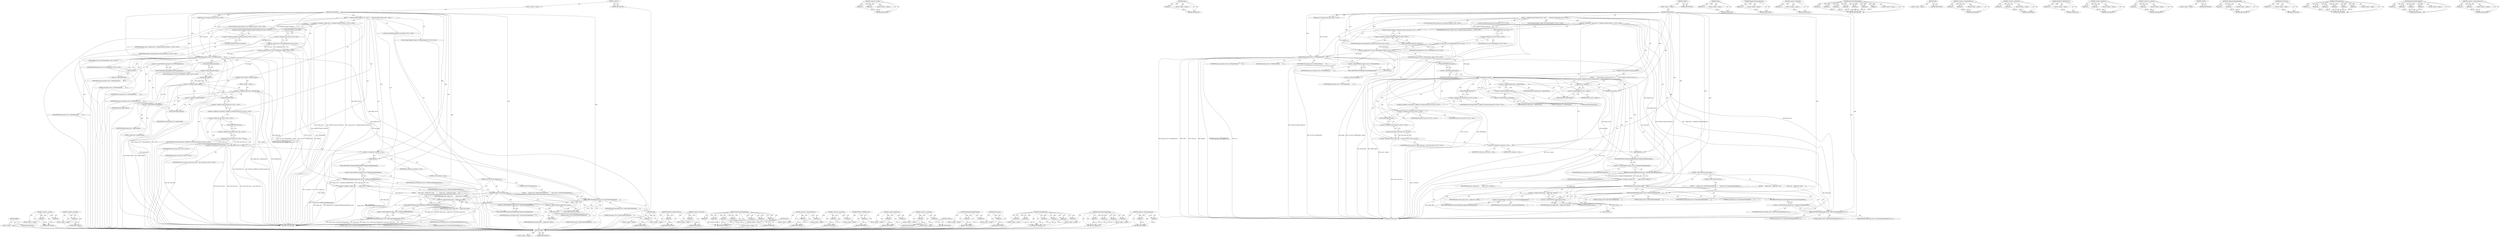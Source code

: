 digraph "&lt;operator&gt;.indirectIndexAccess" {
vulnerable_196 [label=<(METHOD,AddRef)>];
vulnerable_197 [label=<(BLOCK,&lt;empty&gt;,&lt;empty&gt;)>];
vulnerable_198 [label=<(METHOD_RETURN,ANY)>];
vulnerable_149 [label=<(METHOD,&lt;operator&gt;.lessThan)>];
vulnerable_150 [label=<(PARAM,p1)>];
vulnerable_151 [label=<(PARAM,p2)>];
vulnerable_152 [label=<(BLOCK,&lt;empty&gt;,&lt;empty&gt;)>];
vulnerable_153 [label=<(METHOD_RETURN,ANY)>];
vulnerable_175 [label=<(METHOD,&lt;operator&gt;.logicalNot)>];
vulnerable_176 [label=<(PARAM,p1)>];
vulnerable_177 [label=<(BLOCK,&lt;empty&gt;,&lt;empty&gt;)>];
vulnerable_178 [label=<(METHOD_RETURN,ANY)>];
vulnerable_6 [label=<(METHOD,&lt;global&gt;)<SUB>1</SUB>>];
vulnerable_7 [label=<(BLOCK,&lt;empty&gt;,&lt;empty&gt;)<SUB>1</SUB>>];
vulnerable_8 [label=<(METHOD,InitOnIOThread)<SUB>1</SUB>>];
vulnerable_9 [label="<(PARAM,const std::string&amp; mime_type)<SUB>1</SUB>>"];
vulnerable_10 [label=<(BLOCK,{
    PluginServiceImpl* plugin_service = Plugi...,{
    PluginServiceImpl* plugin_service = Plugi...)<SUB>1</SUB>>];
vulnerable_11 [label="<(LOCAL,PluginServiceImpl* plugin_service: PluginServiceImpl*)<SUB>2</SUB>>"];
vulnerable_12 [label="<(&lt;operator&gt;.assignment,* plugin_service = PluginServiceImpl::GetInstan...)<SUB>2</SUB>>"];
vulnerable_13 [label="<(IDENTIFIER,plugin_service,* plugin_service = PluginServiceImpl::GetInstan...)<SUB>2</SUB>>"];
vulnerable_14 [label="<(PluginServiceImpl.GetInstance,PluginServiceImpl::GetInstance())<SUB>2</SUB>>"];
vulnerable_15 [label="<(&lt;operator&gt;.fieldAccess,PluginServiceImpl::GetInstance)<SUB>2</SUB>>"];
vulnerable_16 [label="<(IDENTIFIER,PluginServiceImpl,PluginServiceImpl::GetInstance())<SUB>2</SUB>>"];
vulnerable_17 [label=<(FIELD_IDENTIFIER,GetInstance,GetInstance)<SUB>2</SUB>>];
vulnerable_18 [label="<(&lt;operator&gt;.greaterThan,std::vector&lt;WebPluginInfo&gt; plugins)<SUB>4</SUB>>"];
vulnerable_19 [label="<(&lt;operator&gt;.lessThan,std::vector&lt;WebPluginInfo)<SUB>4</SUB>>"];
vulnerable_20 [label="<(&lt;operator&gt;.fieldAccess,std::vector)<SUB>4</SUB>>"];
vulnerable_21 [label="<(IDENTIFIER,std,std::vector&lt;WebPluginInfo)<SUB>4</SUB>>"];
vulnerable_22 [label=<(FIELD_IDENTIFIER,vector,vector)<SUB>4</SUB>>];
vulnerable_23 [label="<(IDENTIFIER,WebPluginInfo,std::vector&lt;WebPluginInfo)<SUB>4</SUB>>"];
vulnerable_24 [label="<(IDENTIFIER,plugins,std::vector&lt;WebPluginInfo&gt; plugins)<SUB>4</SUB>>"];
vulnerable_25 [label=<(GetPluginInfoArray,plugin_service-&gt;GetPluginInfoArray(
         GU...)<SUB>5</SUB>>];
vulnerable_26 [label=<(&lt;operator&gt;.indirectFieldAccess,plugin_service-&gt;GetPluginInfoArray)<SUB>5</SUB>>];
vulnerable_27 [label=<(IDENTIFIER,plugin_service,plugin_service-&gt;GetPluginInfoArray(
         GU...)<SUB>5</SUB>>];
vulnerable_28 [label=<(FIELD_IDENTIFIER,GetPluginInfoArray,GetPluginInfoArray)<SUB>5</SUB>>];
vulnerable_29 [label=<(GURL,GURL())<SUB>6</SUB>>];
vulnerable_30 [label=<(IDENTIFIER,mime_type,plugin_service-&gt;GetPluginInfoArray(
         GU...)<SUB>6</SUB>>];
vulnerable_31 [label=<(LITERAL,false,plugin_service-&gt;GetPluginInfoArray(
         GU...)<SUB>6</SUB>>];
vulnerable_32 [label=<(&lt;operator&gt;.addressOf,&amp;plugins)<SUB>6</SUB>>];
vulnerable_33 [label=<(IDENTIFIER,plugins,plugin_service-&gt;GetPluginInfoArray(
         GU...)<SUB>6</SUB>>];
vulnerable_34 [label=<(IDENTIFIER,NULL,plugin_service-&gt;GetPluginInfoArray(
         GU...)<SUB>6</SUB>>];
vulnerable_35 [label="<(LOCAL,base.FilePath plugin_path: base.FilePath)<SUB>7</SUB>>"];
vulnerable_36 [label=<(CONTROL_STRUCTURE,IF,if (!plugins.empty()))<SUB>8</SUB>>];
vulnerable_37 [label=<(&lt;operator&gt;.logicalNot,!plugins.empty())<SUB>8</SUB>>];
vulnerable_38 [label=<(empty,plugins.empty())<SUB>8</SUB>>];
vulnerable_39 [label=<(&lt;operator&gt;.fieldAccess,plugins.empty)<SUB>8</SUB>>];
vulnerable_40 [label=<(IDENTIFIER,plugins,plugins.empty())<SUB>8</SUB>>];
vulnerable_41 [label=<(FIELD_IDENTIFIER,empty,empty)<SUB>8</SUB>>];
vulnerable_42 [label=<(BLOCK,&lt;empty&gt;,&lt;empty&gt;)<SUB>9</SUB>>];
vulnerable_43 [label=<(&lt;operator&gt;.assignment,plugin_path = plugins[0].path)<SUB>9</SUB>>];
vulnerable_44 [label=<(IDENTIFIER,plugin_path,plugin_path = plugins[0].path)<SUB>9</SUB>>];
vulnerable_45 [label=<(&lt;operator&gt;.fieldAccess,plugins[0].path)<SUB>9</SUB>>];
vulnerable_46 [label=<(&lt;operator&gt;.indirectIndexAccess,plugins[0])<SUB>9</SUB>>];
vulnerable_47 [label=<(IDENTIFIER,plugins,plugin_path = plugins[0].path)<SUB>9</SUB>>];
vulnerable_48 [label=<(LITERAL,0,plugin_path = plugins[0].path)<SUB>9</SUB>>];
vulnerable_49 [label=<(FIELD_IDENTIFIER,path,path)<SUB>9</SUB>>];
vulnerable_50 [label="<(DCHECK_CURRENTLY_ON,DCHECK_CURRENTLY_ON(BrowserThread::IO))<SUB>11</SUB>>"];
vulnerable_51 [label="<(&lt;operator&gt;.fieldAccess,BrowserThread::IO)<SUB>11</SUB>>"];
vulnerable_52 [label="<(IDENTIFIER,BrowserThread,DCHECK_CURRENTLY_ON(BrowserThread::IO))<SUB>11</SUB>>"];
vulnerable_53 [label=<(FIELD_IDENTIFIER,IO,IO)<SUB>11</SUB>>];
vulnerable_54 [label="<(&lt;operator&gt;.assignment,remove_start_time_ = base::Time::Now())<SUB>12</SUB>>"];
vulnerable_55 [label="<(IDENTIFIER,remove_start_time_,remove_start_time_ = base::Time::Now())<SUB>12</SUB>>"];
vulnerable_56 [label="<(base.Time.Now,base::Time::Now())<SUB>12</SUB>>"];
vulnerable_57 [label="<(&lt;operator&gt;.fieldAccess,base::Time::Now)<SUB>12</SUB>>"];
vulnerable_58 [label="<(&lt;operator&gt;.fieldAccess,base::Time)<SUB>12</SUB>>"];
vulnerable_59 [label="<(IDENTIFIER,base,base::Time::Now())<SUB>12</SUB>>"];
vulnerable_60 [label="<(IDENTIFIER,Time,base::Time::Now())<SUB>12</SUB>>"];
vulnerable_61 [label=<(FIELD_IDENTIFIER,Now,Now)<SUB>12</SUB>>];
vulnerable_62 [label=<(&lt;operator&gt;.assignment,is_removing_ = true)<SUB>13</SUB>>];
vulnerable_63 [label=<(IDENTIFIER,is_removing_,is_removing_ = true)<SUB>13</SUB>>];
vulnerable_64 [label=<(LITERAL,true,is_removing_ = true)<SUB>13</SUB>>];
vulnerable_65 [label=<(AddRef,AddRef())<SUB>14</SUB>>];
vulnerable_66 [label="<(LOCAL,PepperPluginInfo* pepper_info: PepperPluginInfo*)<SUB>16</SUB>>"];
vulnerable_67 [label=<(&lt;operator&gt;.assignment,* pepper_info =
        plugin_service-&gt;GetRegi...)<SUB>16</SUB>>];
vulnerable_68 [label=<(IDENTIFIER,pepper_info,* pepper_info =
        plugin_service-&gt;GetRegi...)<SUB>16</SUB>>];
vulnerable_69 [label=<(GetRegisteredPpapiPluginInfo,plugin_service-&gt;GetRegisteredPpapiPluginInfo(pl...)<SUB>17</SUB>>];
vulnerable_70 [label=<(&lt;operator&gt;.indirectFieldAccess,plugin_service-&gt;GetRegisteredPpapiPluginInfo)<SUB>17</SUB>>];
vulnerable_71 [label=<(IDENTIFIER,plugin_service,plugin_service-&gt;GetRegisteredPpapiPluginInfo(pl...)<SUB>17</SUB>>];
vulnerable_72 [label=<(FIELD_IDENTIFIER,GetRegisteredPpapiPluginInfo,GetRegisteredPpapiPluginInfo)<SUB>17</SUB>>];
vulnerable_73 [label=<(IDENTIFIER,plugin_path,plugin_service-&gt;GetRegisteredPpapiPluginInfo(pl...)<SUB>17</SUB>>];
vulnerable_74 [label=<(CONTROL_STRUCTURE,IF,if (pepper_info))<SUB>18</SUB>>];
vulnerable_75 [label=<(IDENTIFIER,pepper_info,if (pepper_info))<SUB>18</SUB>>];
vulnerable_76 [label=<(BLOCK,{
      plugin_name_ = pepper_info-&gt;name;
     ...,{
      plugin_name_ = pepper_info-&gt;name;
     ...)<SUB>18</SUB>>];
vulnerable_77 [label=<(&lt;operator&gt;.assignment,plugin_name_ = pepper_info-&gt;name)<SUB>19</SUB>>];
vulnerable_78 [label=<(IDENTIFIER,plugin_name_,plugin_name_ = pepper_info-&gt;name)<SUB>19</SUB>>];
vulnerable_79 [label=<(&lt;operator&gt;.indirectFieldAccess,pepper_info-&gt;name)<SUB>19</SUB>>];
vulnerable_80 [label=<(IDENTIFIER,pepper_info,plugin_name_ = pepper_info-&gt;name)<SUB>19</SUB>>];
vulnerable_81 [label=<(FIELD_IDENTIFIER,name,name)<SUB>19</SUB>>];
vulnerable_82 [label=<(OpenChannelToPpapiBroker,plugin_service-&gt;OpenChannelToPpapiBroker(0, plu...)<SUB>20</SUB>>];
vulnerable_83 [label=<(&lt;operator&gt;.indirectFieldAccess,plugin_service-&gt;OpenChannelToPpapiBroker)<SUB>20</SUB>>];
vulnerable_84 [label=<(IDENTIFIER,plugin_service,plugin_service-&gt;OpenChannelToPpapiBroker(0, plu...)<SUB>20</SUB>>];
vulnerable_85 [label=<(FIELD_IDENTIFIER,OpenChannelToPpapiBroker,OpenChannelToPpapiBroker)<SUB>20</SUB>>];
vulnerable_86 [label=<(LITERAL,0,plugin_service-&gt;OpenChannelToPpapiBroker(0, plu...)<SUB>20</SUB>>];
vulnerable_87 [label=<(IDENTIFIER,plugin_path,plugin_service-&gt;OpenChannelToPpapiBroker(0, plu...)<SUB>20</SUB>>];
vulnerable_88 [label=<(LITERAL,this,plugin_service-&gt;OpenChannelToPpapiBroker(0, plu...)<SUB>20</SUB>>];
vulnerable_89 [label=<(CONTROL_STRUCTURE,ELSE,else)<SUB>21</SUB>>];
vulnerable_90 [label=<(BLOCK,{
      plugin_service-&gt;OpenChannelToNpapiPlugi...,{
      plugin_service-&gt;OpenChannelToNpapiPlugi...)<SUB>21</SUB>>];
vulnerable_91 [label=<(OpenChannelToNpapiPlugin,plugin_service-&gt;OpenChannelToNpapiPlugin(
     ...)<SUB>22</SUB>>];
vulnerable_92 [label=<(&lt;operator&gt;.indirectFieldAccess,plugin_service-&gt;OpenChannelToNpapiPlugin)<SUB>22</SUB>>];
vulnerable_93 [label=<(IDENTIFIER,plugin_service,plugin_service-&gt;OpenChannelToNpapiPlugin(
     ...)<SUB>22</SUB>>];
vulnerable_94 [label=<(FIELD_IDENTIFIER,OpenChannelToNpapiPlugin,OpenChannelToNpapiPlugin)<SUB>22</SUB>>];
vulnerable_95 [label=<(LITERAL,0,plugin_service-&gt;OpenChannelToNpapiPlugin(
     ...)<SUB>23</SUB>>];
vulnerable_96 [label=<(LITERAL,0,plugin_service-&gt;OpenChannelToNpapiPlugin(
     ...)<SUB>23</SUB>>];
vulnerable_97 [label=<(GURL,GURL())<SUB>23</SUB>>];
vulnerable_98 [label=<(GURL,GURL())<SUB>23</SUB>>];
vulnerable_99 [label=<(IDENTIFIER,mime_type,plugin_service-&gt;OpenChannelToNpapiPlugin(
     ...)<SUB>23</SUB>>];
vulnerable_100 [label=<(LITERAL,this,plugin_service-&gt;OpenChannelToNpapiPlugin(
     ...)<SUB>23</SUB>>];
vulnerable_101 [label=<(METHOD_RETURN,void)<SUB>1</SUB>>];
vulnerable_103 [label=<(METHOD_RETURN,ANY)<SUB>1</SUB>>];
vulnerable_179 [label=<(METHOD,empty)>];
vulnerable_180 [label=<(PARAM,p1)>];
vulnerable_181 [label=<(BLOCK,&lt;empty&gt;,&lt;empty&gt;)>];
vulnerable_182 [label=<(METHOD_RETURN,ANY)>];
vulnerable_135 [label=<(METHOD,PluginServiceImpl.GetInstance)>];
vulnerable_136 [label=<(PARAM,p1)>];
vulnerable_137 [label=<(BLOCK,&lt;empty&gt;,&lt;empty&gt;)>];
vulnerable_138 [label=<(METHOD_RETURN,ANY)>];
vulnerable_171 [label=<(METHOD,&lt;operator&gt;.addressOf)>];
vulnerable_172 [label=<(PARAM,p1)>];
vulnerable_173 [label=<(BLOCK,&lt;empty&gt;,&lt;empty&gt;)>];
vulnerable_174 [label=<(METHOD_RETURN,ANY)>];
vulnerable_211 [label=<(METHOD,OpenChannelToNpapiPlugin)>];
vulnerable_212 [label=<(PARAM,p1)>];
vulnerable_213 [label=<(PARAM,p2)>];
vulnerable_214 [label=<(PARAM,p3)>];
vulnerable_215 [label=<(PARAM,p4)>];
vulnerable_216 [label=<(PARAM,p5)>];
vulnerable_217 [label=<(PARAM,p6)>];
vulnerable_218 [label=<(PARAM,p7)>];
vulnerable_219 [label=<(BLOCK,&lt;empty&gt;,&lt;empty&gt;)>];
vulnerable_220 [label=<(METHOD_RETURN,ANY)>];
vulnerable_168 [label=<(METHOD,GURL)>];
vulnerable_169 [label=<(BLOCK,&lt;empty&gt;,&lt;empty&gt;)>];
vulnerable_170 [label=<(METHOD_RETURN,ANY)>];
vulnerable_163 [label=<(METHOD,&lt;operator&gt;.indirectFieldAccess)>];
vulnerable_164 [label=<(PARAM,p1)>];
vulnerable_165 [label=<(PARAM,p2)>];
vulnerable_166 [label=<(BLOCK,&lt;empty&gt;,&lt;empty&gt;)>];
vulnerable_167 [label=<(METHOD_RETURN,ANY)>];
vulnerable_144 [label=<(METHOD,&lt;operator&gt;.greaterThan)>];
vulnerable_145 [label=<(PARAM,p1)>];
vulnerable_146 [label=<(PARAM,p2)>];
vulnerable_147 [label=<(BLOCK,&lt;empty&gt;,&lt;empty&gt;)>];
vulnerable_148 [label=<(METHOD_RETURN,ANY)>];
vulnerable_188 [label=<(METHOD,DCHECK_CURRENTLY_ON)>];
vulnerable_189 [label=<(PARAM,p1)>];
vulnerable_190 [label=<(BLOCK,&lt;empty&gt;,&lt;empty&gt;)>];
vulnerable_191 [label=<(METHOD_RETURN,ANY)>];
vulnerable_139 [label=<(METHOD,&lt;operator&gt;.fieldAccess)>];
vulnerable_140 [label=<(PARAM,p1)>];
vulnerable_141 [label=<(PARAM,p2)>];
vulnerable_142 [label=<(BLOCK,&lt;empty&gt;,&lt;empty&gt;)>];
vulnerable_143 [label=<(METHOD_RETURN,ANY)>];
vulnerable_130 [label=<(METHOD,&lt;operator&gt;.assignment)>];
vulnerable_131 [label=<(PARAM,p1)>];
vulnerable_132 [label=<(PARAM,p2)>];
vulnerable_133 [label=<(BLOCK,&lt;empty&gt;,&lt;empty&gt;)>];
vulnerable_134 [label=<(METHOD_RETURN,ANY)>];
vulnerable_124 [label=<(METHOD,&lt;global&gt;)<SUB>1</SUB>>];
vulnerable_125 [label=<(BLOCK,&lt;empty&gt;,&lt;empty&gt;)>];
vulnerable_126 [label=<(METHOD_RETURN,ANY)>];
vulnerable_199 [label=<(METHOD,GetRegisteredPpapiPluginInfo)>];
vulnerable_200 [label=<(PARAM,p1)>];
vulnerable_201 [label=<(PARAM,p2)>];
vulnerable_202 [label=<(BLOCK,&lt;empty&gt;,&lt;empty&gt;)>];
vulnerable_203 [label=<(METHOD_RETURN,ANY)>];
vulnerable_192 [label=<(METHOD,base.Time.Now)>];
vulnerable_193 [label=<(PARAM,p1)>];
vulnerable_194 [label=<(BLOCK,&lt;empty&gt;,&lt;empty&gt;)>];
vulnerable_195 [label=<(METHOD_RETURN,ANY)>];
vulnerable_154 [label=<(METHOD,GetPluginInfoArray)>];
vulnerable_155 [label=<(PARAM,p1)>];
vulnerable_156 [label=<(PARAM,p2)>];
vulnerable_157 [label=<(PARAM,p3)>];
vulnerable_158 [label=<(PARAM,p4)>];
vulnerable_159 [label=<(PARAM,p5)>];
vulnerable_160 [label=<(PARAM,p6)>];
vulnerable_161 [label=<(BLOCK,&lt;empty&gt;,&lt;empty&gt;)>];
vulnerable_162 [label=<(METHOD_RETURN,ANY)>];
vulnerable_204 [label=<(METHOD,OpenChannelToPpapiBroker)>];
vulnerable_205 [label=<(PARAM,p1)>];
vulnerable_206 [label=<(PARAM,p2)>];
vulnerable_207 [label=<(PARAM,p3)>];
vulnerable_208 [label=<(PARAM,p4)>];
vulnerable_209 [label=<(BLOCK,&lt;empty&gt;,&lt;empty&gt;)>];
vulnerable_210 [label=<(METHOD_RETURN,ANY)>];
vulnerable_183 [label=<(METHOD,&lt;operator&gt;.indirectIndexAccess)>];
vulnerable_184 [label=<(PARAM,p1)>];
vulnerable_185 [label=<(PARAM,p2)>];
vulnerable_186 [label=<(BLOCK,&lt;empty&gt;,&lt;empty&gt;)>];
vulnerable_187 [label=<(METHOD_RETURN,ANY)>];
fixed_200 [label=<(METHOD,AddRef)>];
fixed_201 [label=<(BLOCK,&lt;empty&gt;,&lt;empty&gt;)>];
fixed_202 [label=<(METHOD_RETURN,ANY)>];
fixed_153 [label=<(METHOD,&lt;operator&gt;.lessThan)>];
fixed_154 [label=<(PARAM,p1)>];
fixed_155 [label=<(PARAM,p2)>];
fixed_156 [label=<(BLOCK,&lt;empty&gt;,&lt;empty&gt;)>];
fixed_157 [label=<(METHOD_RETURN,ANY)>];
fixed_179 [label=<(METHOD,empty)>];
fixed_180 [label=<(PARAM,p1)>];
fixed_181 [label=<(BLOCK,&lt;empty&gt;,&lt;empty&gt;)>];
fixed_182 [label=<(METHOD_RETURN,ANY)>];
fixed_6 [label=<(METHOD,&lt;global&gt;)<SUB>1</SUB>>];
fixed_7 [label=<(BLOCK,&lt;empty&gt;,&lt;empty&gt;)<SUB>1</SUB>>];
fixed_8 [label=<(METHOD,InitOnIOThread)<SUB>1</SUB>>];
fixed_9 [label="<(PARAM,const std::string&amp; mime_type)<SUB>1</SUB>>"];
fixed_10 [label=<(BLOCK,{
    PluginServiceImpl* plugin_service = Plugi...,{
    PluginServiceImpl* plugin_service = Plugi...)<SUB>1</SUB>>];
fixed_11 [label="<(LOCAL,PluginServiceImpl* plugin_service: PluginServiceImpl*)<SUB>2</SUB>>"];
fixed_12 [label="<(&lt;operator&gt;.assignment,* plugin_service = PluginServiceImpl::GetInstan...)<SUB>2</SUB>>"];
fixed_13 [label="<(IDENTIFIER,plugin_service,* plugin_service = PluginServiceImpl::GetInstan...)<SUB>2</SUB>>"];
fixed_14 [label="<(PluginServiceImpl.GetInstance,PluginServiceImpl::GetInstance())<SUB>2</SUB>>"];
fixed_15 [label="<(&lt;operator&gt;.fieldAccess,PluginServiceImpl::GetInstance)<SUB>2</SUB>>"];
fixed_16 [label="<(IDENTIFIER,PluginServiceImpl,PluginServiceImpl::GetInstance())<SUB>2</SUB>>"];
fixed_17 [label=<(FIELD_IDENTIFIER,GetInstance,GetInstance)<SUB>2</SUB>>];
fixed_18 [label="<(&lt;operator&gt;.greaterThan,std::vector&lt;WebPluginInfo&gt; plugins)<SUB>4</SUB>>"];
fixed_19 [label="<(&lt;operator&gt;.lessThan,std::vector&lt;WebPluginInfo)<SUB>4</SUB>>"];
fixed_20 [label="<(&lt;operator&gt;.fieldAccess,std::vector)<SUB>4</SUB>>"];
fixed_21 [label="<(IDENTIFIER,std,std::vector&lt;WebPluginInfo)<SUB>4</SUB>>"];
fixed_22 [label=<(FIELD_IDENTIFIER,vector,vector)<SUB>4</SUB>>];
fixed_23 [label="<(IDENTIFIER,WebPluginInfo,std::vector&lt;WebPluginInfo)<SUB>4</SUB>>"];
fixed_24 [label="<(IDENTIFIER,plugins,std::vector&lt;WebPluginInfo&gt; plugins)<SUB>4</SUB>>"];
fixed_25 [label=<(GetPluginInfoArray,plugin_service-&gt;GetPluginInfoArray(
         GU...)<SUB>5</SUB>>];
fixed_26 [label=<(&lt;operator&gt;.indirectFieldAccess,plugin_service-&gt;GetPluginInfoArray)<SUB>5</SUB>>];
fixed_27 [label=<(IDENTIFIER,plugin_service,plugin_service-&gt;GetPluginInfoArray(
         GU...)<SUB>5</SUB>>];
fixed_28 [label=<(FIELD_IDENTIFIER,GetPluginInfoArray,GetPluginInfoArray)<SUB>5</SUB>>];
fixed_29 [label=<(GURL,GURL())<SUB>6</SUB>>];
fixed_30 [label=<(IDENTIFIER,mime_type,plugin_service-&gt;GetPluginInfoArray(
         GU...)<SUB>6</SUB>>];
fixed_31 [label=<(LITERAL,false,plugin_service-&gt;GetPluginInfoArray(
         GU...)<SUB>6</SUB>>];
fixed_32 [label=<(&lt;operator&gt;.addressOf,&amp;plugins)<SUB>6</SUB>>];
fixed_33 [label=<(IDENTIFIER,plugins,plugin_service-&gt;GetPluginInfoArray(
         GU...)<SUB>6</SUB>>];
fixed_34 [label=<(IDENTIFIER,NULL,plugin_service-&gt;GetPluginInfoArray(
         GU...)<SUB>6</SUB>>];
fixed_35 [label=<(CONTROL_STRUCTURE,IF,if (plugins.empty()))<SUB>8</SUB>>];
fixed_36 [label=<(empty,plugins.empty())<SUB>8</SUB>>];
fixed_37 [label=<(&lt;operator&gt;.fieldAccess,plugins.empty)<SUB>8</SUB>>];
fixed_38 [label=<(IDENTIFIER,plugins,plugins.empty())<SUB>8</SUB>>];
fixed_39 [label=<(FIELD_IDENTIFIER,empty,empty)<SUB>8</SUB>>];
fixed_40 [label=<(BLOCK,{
      // May be empty for some tests and on t...,{
      // May be empty for some tests and on t...)<SUB>8</SUB>>];
fixed_41 [label=<(Signal,event_-&gt;Signal())<SUB>10</SUB>>];
fixed_42 [label=<(&lt;operator&gt;.indirectFieldAccess,event_-&gt;Signal)<SUB>10</SUB>>];
fixed_43 [label=<(IDENTIFIER,event_,event_-&gt;Signal())<SUB>10</SUB>>];
fixed_44 [label=<(FIELD_IDENTIFIER,Signal,Signal)<SUB>10</SUB>>];
fixed_45 [label=<(RETURN,return;,return;)<SUB>11</SUB>>];
fixed_46 [label="<(LOCAL,base.FilePath plugin_path: base.FilePath)<SUB>14</SUB>>"];
fixed_47 [label=<(&lt;operator&gt;.assignment,plugin_path = plugins[0].path)<SUB>14</SUB>>];
fixed_48 [label=<(IDENTIFIER,plugin_path,plugin_path = plugins[0].path)<SUB>14</SUB>>];
fixed_49 [label=<(&lt;operator&gt;.fieldAccess,plugins[0].path)<SUB>14</SUB>>];
fixed_50 [label=<(&lt;operator&gt;.indirectIndexAccess,plugins[0])<SUB>14</SUB>>];
fixed_51 [label=<(IDENTIFIER,plugins,plugin_path = plugins[0].path)<SUB>14</SUB>>];
fixed_52 [label=<(LITERAL,0,plugin_path = plugins[0].path)<SUB>14</SUB>>];
fixed_53 [label=<(FIELD_IDENTIFIER,path,path)<SUB>14</SUB>>];
fixed_54 [label="<(DCHECK_CURRENTLY_ON,DCHECK_CURRENTLY_ON(BrowserThread::IO))<SUB>16</SUB>>"];
fixed_55 [label="<(&lt;operator&gt;.fieldAccess,BrowserThread::IO)<SUB>16</SUB>>"];
fixed_56 [label="<(IDENTIFIER,BrowserThread,DCHECK_CURRENTLY_ON(BrowserThread::IO))<SUB>16</SUB>>"];
fixed_57 [label=<(FIELD_IDENTIFIER,IO,IO)<SUB>16</SUB>>];
fixed_58 [label="<(&lt;operator&gt;.assignment,remove_start_time_ = base::Time::Now())<SUB>17</SUB>>"];
fixed_59 [label="<(IDENTIFIER,remove_start_time_,remove_start_time_ = base::Time::Now())<SUB>17</SUB>>"];
fixed_60 [label="<(base.Time.Now,base::Time::Now())<SUB>17</SUB>>"];
fixed_61 [label="<(&lt;operator&gt;.fieldAccess,base::Time::Now)<SUB>17</SUB>>"];
fixed_62 [label="<(&lt;operator&gt;.fieldAccess,base::Time)<SUB>17</SUB>>"];
fixed_63 [label="<(IDENTIFIER,base,base::Time::Now())<SUB>17</SUB>>"];
fixed_64 [label="<(IDENTIFIER,Time,base::Time::Now())<SUB>17</SUB>>"];
fixed_65 [label=<(FIELD_IDENTIFIER,Now,Now)<SUB>17</SUB>>];
fixed_66 [label=<(&lt;operator&gt;.assignment,is_removing_ = true)<SUB>18</SUB>>];
fixed_67 [label=<(IDENTIFIER,is_removing_,is_removing_ = true)<SUB>18</SUB>>];
fixed_68 [label=<(LITERAL,true,is_removing_ = true)<SUB>18</SUB>>];
fixed_69 [label=<(AddRef,AddRef())<SUB>19</SUB>>];
fixed_70 [label="<(LOCAL,PepperPluginInfo* pepper_info: PepperPluginInfo*)<SUB>21</SUB>>"];
fixed_71 [label=<(&lt;operator&gt;.assignment,* pepper_info =
        plugin_service-&gt;GetRegi...)<SUB>21</SUB>>];
fixed_72 [label=<(IDENTIFIER,pepper_info,* pepper_info =
        plugin_service-&gt;GetRegi...)<SUB>21</SUB>>];
fixed_73 [label=<(GetRegisteredPpapiPluginInfo,plugin_service-&gt;GetRegisteredPpapiPluginInfo(pl...)<SUB>22</SUB>>];
fixed_74 [label=<(&lt;operator&gt;.indirectFieldAccess,plugin_service-&gt;GetRegisteredPpapiPluginInfo)<SUB>22</SUB>>];
fixed_75 [label=<(IDENTIFIER,plugin_service,plugin_service-&gt;GetRegisteredPpapiPluginInfo(pl...)<SUB>22</SUB>>];
fixed_76 [label=<(FIELD_IDENTIFIER,GetRegisteredPpapiPluginInfo,GetRegisteredPpapiPluginInfo)<SUB>22</SUB>>];
fixed_77 [label=<(IDENTIFIER,plugin_path,plugin_service-&gt;GetRegisteredPpapiPluginInfo(pl...)<SUB>22</SUB>>];
fixed_78 [label=<(CONTROL_STRUCTURE,IF,if (pepper_info))<SUB>23</SUB>>];
fixed_79 [label=<(IDENTIFIER,pepper_info,if (pepper_info))<SUB>23</SUB>>];
fixed_80 [label=<(BLOCK,{
      plugin_name_ = pepper_info-&gt;name;
     ...,{
      plugin_name_ = pepper_info-&gt;name;
     ...)<SUB>23</SUB>>];
fixed_81 [label=<(&lt;operator&gt;.assignment,plugin_name_ = pepper_info-&gt;name)<SUB>24</SUB>>];
fixed_82 [label=<(IDENTIFIER,plugin_name_,plugin_name_ = pepper_info-&gt;name)<SUB>24</SUB>>];
fixed_83 [label=<(&lt;operator&gt;.indirectFieldAccess,pepper_info-&gt;name)<SUB>24</SUB>>];
fixed_84 [label=<(IDENTIFIER,pepper_info,plugin_name_ = pepper_info-&gt;name)<SUB>24</SUB>>];
fixed_85 [label=<(FIELD_IDENTIFIER,name,name)<SUB>24</SUB>>];
fixed_86 [label=<(OpenChannelToPpapiBroker,plugin_service-&gt;OpenChannelToPpapiBroker(0, plu...)<SUB>25</SUB>>];
fixed_87 [label=<(&lt;operator&gt;.indirectFieldAccess,plugin_service-&gt;OpenChannelToPpapiBroker)<SUB>25</SUB>>];
fixed_88 [label=<(IDENTIFIER,plugin_service,plugin_service-&gt;OpenChannelToPpapiBroker(0, plu...)<SUB>25</SUB>>];
fixed_89 [label=<(FIELD_IDENTIFIER,OpenChannelToPpapiBroker,OpenChannelToPpapiBroker)<SUB>25</SUB>>];
fixed_90 [label=<(LITERAL,0,plugin_service-&gt;OpenChannelToPpapiBroker(0, plu...)<SUB>25</SUB>>];
fixed_91 [label=<(IDENTIFIER,plugin_path,plugin_service-&gt;OpenChannelToPpapiBroker(0, plu...)<SUB>25</SUB>>];
fixed_92 [label=<(LITERAL,this,plugin_service-&gt;OpenChannelToPpapiBroker(0, plu...)<SUB>25</SUB>>];
fixed_93 [label=<(CONTROL_STRUCTURE,ELSE,else)<SUB>26</SUB>>];
fixed_94 [label=<(BLOCK,{
      plugin_service-&gt;OpenChannelToNpapiPlugi...,{
      plugin_service-&gt;OpenChannelToNpapiPlugi...)<SUB>26</SUB>>];
fixed_95 [label=<(OpenChannelToNpapiPlugin,plugin_service-&gt;OpenChannelToNpapiPlugin(
     ...)<SUB>27</SUB>>];
fixed_96 [label=<(&lt;operator&gt;.indirectFieldAccess,plugin_service-&gt;OpenChannelToNpapiPlugin)<SUB>27</SUB>>];
fixed_97 [label=<(IDENTIFIER,plugin_service,plugin_service-&gt;OpenChannelToNpapiPlugin(
     ...)<SUB>27</SUB>>];
fixed_98 [label=<(FIELD_IDENTIFIER,OpenChannelToNpapiPlugin,OpenChannelToNpapiPlugin)<SUB>27</SUB>>];
fixed_99 [label=<(LITERAL,0,plugin_service-&gt;OpenChannelToNpapiPlugin(
     ...)<SUB>28</SUB>>];
fixed_100 [label=<(LITERAL,0,plugin_service-&gt;OpenChannelToNpapiPlugin(
     ...)<SUB>28</SUB>>];
fixed_101 [label=<(GURL,GURL())<SUB>28</SUB>>];
fixed_102 [label=<(GURL,GURL())<SUB>28</SUB>>];
fixed_103 [label=<(IDENTIFIER,mime_type,plugin_service-&gt;OpenChannelToNpapiPlugin(
     ...)<SUB>28</SUB>>];
fixed_104 [label=<(LITERAL,this,plugin_service-&gt;OpenChannelToNpapiPlugin(
     ...)<SUB>28</SUB>>];
fixed_105 [label=<(METHOD_RETURN,void)<SUB>1</SUB>>];
fixed_107 [label=<(METHOD_RETURN,ANY)<SUB>1</SUB>>];
fixed_183 [label=<(METHOD,Signal)>];
fixed_184 [label=<(PARAM,p1)>];
fixed_185 [label=<(BLOCK,&lt;empty&gt;,&lt;empty&gt;)>];
fixed_186 [label=<(METHOD_RETURN,ANY)>];
fixed_139 [label=<(METHOD,PluginServiceImpl.GetInstance)>];
fixed_140 [label=<(PARAM,p1)>];
fixed_141 [label=<(BLOCK,&lt;empty&gt;,&lt;empty&gt;)>];
fixed_142 [label=<(METHOD_RETURN,ANY)>];
fixed_175 [label=<(METHOD,&lt;operator&gt;.addressOf)>];
fixed_176 [label=<(PARAM,p1)>];
fixed_177 [label=<(BLOCK,&lt;empty&gt;,&lt;empty&gt;)>];
fixed_178 [label=<(METHOD_RETURN,ANY)>];
fixed_215 [label=<(METHOD,OpenChannelToNpapiPlugin)>];
fixed_216 [label=<(PARAM,p1)>];
fixed_217 [label=<(PARAM,p2)>];
fixed_218 [label=<(PARAM,p3)>];
fixed_219 [label=<(PARAM,p4)>];
fixed_220 [label=<(PARAM,p5)>];
fixed_221 [label=<(PARAM,p6)>];
fixed_222 [label=<(PARAM,p7)>];
fixed_223 [label=<(BLOCK,&lt;empty&gt;,&lt;empty&gt;)>];
fixed_224 [label=<(METHOD_RETURN,ANY)>];
fixed_172 [label=<(METHOD,GURL)>];
fixed_173 [label=<(BLOCK,&lt;empty&gt;,&lt;empty&gt;)>];
fixed_174 [label=<(METHOD_RETURN,ANY)>];
fixed_167 [label=<(METHOD,&lt;operator&gt;.indirectFieldAccess)>];
fixed_168 [label=<(PARAM,p1)>];
fixed_169 [label=<(PARAM,p2)>];
fixed_170 [label=<(BLOCK,&lt;empty&gt;,&lt;empty&gt;)>];
fixed_171 [label=<(METHOD_RETURN,ANY)>];
fixed_148 [label=<(METHOD,&lt;operator&gt;.greaterThan)>];
fixed_149 [label=<(PARAM,p1)>];
fixed_150 [label=<(PARAM,p2)>];
fixed_151 [label=<(BLOCK,&lt;empty&gt;,&lt;empty&gt;)>];
fixed_152 [label=<(METHOD_RETURN,ANY)>];
fixed_192 [label=<(METHOD,DCHECK_CURRENTLY_ON)>];
fixed_193 [label=<(PARAM,p1)>];
fixed_194 [label=<(BLOCK,&lt;empty&gt;,&lt;empty&gt;)>];
fixed_195 [label=<(METHOD_RETURN,ANY)>];
fixed_143 [label=<(METHOD,&lt;operator&gt;.fieldAccess)>];
fixed_144 [label=<(PARAM,p1)>];
fixed_145 [label=<(PARAM,p2)>];
fixed_146 [label=<(BLOCK,&lt;empty&gt;,&lt;empty&gt;)>];
fixed_147 [label=<(METHOD_RETURN,ANY)>];
fixed_134 [label=<(METHOD,&lt;operator&gt;.assignment)>];
fixed_135 [label=<(PARAM,p1)>];
fixed_136 [label=<(PARAM,p2)>];
fixed_137 [label=<(BLOCK,&lt;empty&gt;,&lt;empty&gt;)>];
fixed_138 [label=<(METHOD_RETURN,ANY)>];
fixed_128 [label=<(METHOD,&lt;global&gt;)<SUB>1</SUB>>];
fixed_129 [label=<(BLOCK,&lt;empty&gt;,&lt;empty&gt;)>];
fixed_130 [label=<(METHOD_RETURN,ANY)>];
fixed_203 [label=<(METHOD,GetRegisteredPpapiPluginInfo)>];
fixed_204 [label=<(PARAM,p1)>];
fixed_205 [label=<(PARAM,p2)>];
fixed_206 [label=<(BLOCK,&lt;empty&gt;,&lt;empty&gt;)>];
fixed_207 [label=<(METHOD_RETURN,ANY)>];
fixed_196 [label=<(METHOD,base.Time.Now)>];
fixed_197 [label=<(PARAM,p1)>];
fixed_198 [label=<(BLOCK,&lt;empty&gt;,&lt;empty&gt;)>];
fixed_199 [label=<(METHOD_RETURN,ANY)>];
fixed_158 [label=<(METHOD,GetPluginInfoArray)>];
fixed_159 [label=<(PARAM,p1)>];
fixed_160 [label=<(PARAM,p2)>];
fixed_161 [label=<(PARAM,p3)>];
fixed_162 [label=<(PARAM,p4)>];
fixed_163 [label=<(PARAM,p5)>];
fixed_164 [label=<(PARAM,p6)>];
fixed_165 [label=<(BLOCK,&lt;empty&gt;,&lt;empty&gt;)>];
fixed_166 [label=<(METHOD_RETURN,ANY)>];
fixed_208 [label=<(METHOD,OpenChannelToPpapiBroker)>];
fixed_209 [label=<(PARAM,p1)>];
fixed_210 [label=<(PARAM,p2)>];
fixed_211 [label=<(PARAM,p3)>];
fixed_212 [label=<(PARAM,p4)>];
fixed_213 [label=<(BLOCK,&lt;empty&gt;,&lt;empty&gt;)>];
fixed_214 [label=<(METHOD_RETURN,ANY)>];
fixed_187 [label=<(METHOD,&lt;operator&gt;.indirectIndexAccess)>];
fixed_188 [label=<(PARAM,p1)>];
fixed_189 [label=<(PARAM,p2)>];
fixed_190 [label=<(BLOCK,&lt;empty&gt;,&lt;empty&gt;)>];
fixed_191 [label=<(METHOD_RETURN,ANY)>];
vulnerable_196 -> vulnerable_197  [key=0, label="AST: "];
vulnerable_196 -> vulnerable_198  [key=0, label="AST: "];
vulnerable_196 -> vulnerable_198  [key=1, label="CFG: "];
vulnerable_197 -> fixed_200  [key=0];
vulnerable_198 -> fixed_200  [key=0];
vulnerable_149 -> vulnerable_150  [key=0, label="AST: "];
vulnerable_149 -> vulnerable_150  [key=1, label="DDG: "];
vulnerable_149 -> vulnerable_152  [key=0, label="AST: "];
vulnerable_149 -> vulnerable_151  [key=0, label="AST: "];
vulnerable_149 -> vulnerable_151  [key=1, label="DDG: "];
vulnerable_149 -> vulnerable_153  [key=0, label="AST: "];
vulnerable_149 -> vulnerable_153  [key=1, label="CFG: "];
vulnerable_150 -> vulnerable_153  [key=0, label="DDG: p1"];
vulnerable_151 -> vulnerable_153  [key=0, label="DDG: p2"];
vulnerable_152 -> fixed_200  [key=0];
vulnerable_153 -> fixed_200  [key=0];
vulnerable_175 -> vulnerable_176  [key=0, label="AST: "];
vulnerable_175 -> vulnerable_176  [key=1, label="DDG: "];
vulnerable_175 -> vulnerable_177  [key=0, label="AST: "];
vulnerable_175 -> vulnerable_178  [key=0, label="AST: "];
vulnerable_175 -> vulnerable_178  [key=1, label="CFG: "];
vulnerable_176 -> vulnerable_178  [key=0, label="DDG: p1"];
vulnerable_177 -> fixed_200  [key=0];
vulnerable_178 -> fixed_200  [key=0];
vulnerable_6 -> vulnerable_7  [key=0, label="AST: "];
vulnerable_6 -> vulnerable_103  [key=0, label="AST: "];
vulnerable_6 -> vulnerable_103  [key=1, label="CFG: "];
vulnerable_7 -> vulnerable_8  [key=0, label="AST: "];
vulnerable_8 -> vulnerable_9  [key=0, label="AST: "];
vulnerable_8 -> vulnerable_9  [key=1, label="DDG: "];
vulnerable_8 -> vulnerable_10  [key=0, label="AST: "];
vulnerable_8 -> vulnerable_101  [key=0, label="AST: "];
vulnerable_8 -> vulnerable_17  [key=0, label="CFG: "];
vulnerable_8 -> vulnerable_62  [key=0, label="DDG: "];
vulnerable_8 -> vulnerable_65  [key=0, label="DDG: "];
vulnerable_8 -> vulnerable_18  [key=0, label="DDG: "];
vulnerable_8 -> vulnerable_25  [key=0, label="DDG: "];
vulnerable_8 -> vulnerable_75  [key=0, label="DDG: "];
vulnerable_8 -> vulnerable_19  [key=0, label="DDG: "];
vulnerable_8 -> vulnerable_69  [key=0, label="DDG: "];
vulnerable_8 -> vulnerable_38  [key=0, label="DDG: "];
vulnerable_8 -> vulnerable_82  [key=0, label="DDG: "];
vulnerable_8 -> vulnerable_91  [key=0, label="DDG: "];
vulnerable_9 -> vulnerable_25  [key=0, label="DDG: mime_type"];
vulnerable_10 -> vulnerable_11  [key=0, label="AST: "];
vulnerable_10 -> vulnerable_12  [key=0, label="AST: "];
vulnerable_10 -> vulnerable_18  [key=0, label="AST: "];
vulnerable_10 -> vulnerable_25  [key=0, label="AST: "];
vulnerable_10 -> vulnerable_35  [key=0, label="AST: "];
vulnerable_10 -> vulnerable_36  [key=0, label="AST: "];
vulnerable_10 -> vulnerable_50  [key=0, label="AST: "];
vulnerable_10 -> vulnerable_54  [key=0, label="AST: "];
vulnerable_10 -> vulnerable_62  [key=0, label="AST: "];
vulnerable_10 -> vulnerable_65  [key=0, label="AST: "];
vulnerable_10 -> vulnerable_66  [key=0, label="AST: "];
vulnerable_10 -> vulnerable_67  [key=0, label="AST: "];
vulnerable_10 -> vulnerable_74  [key=0, label="AST: "];
vulnerable_11 -> fixed_200  [key=0];
vulnerable_12 -> vulnerable_13  [key=0, label="AST: "];
vulnerable_12 -> vulnerable_14  [key=0, label="AST: "];
vulnerable_12 -> vulnerable_22  [key=0, label="CFG: "];
vulnerable_12 -> vulnerable_101  [key=0, label="DDG: plugin_service"];
vulnerable_12 -> vulnerable_101  [key=1, label="DDG: PluginServiceImpl::GetInstance()"];
vulnerable_12 -> vulnerable_101  [key=2, label="DDG: * plugin_service = PluginServiceImpl::GetInstance()"];
vulnerable_12 -> vulnerable_25  [key=0, label="DDG: plugin_service"];
vulnerable_12 -> vulnerable_69  [key=0, label="DDG: plugin_service"];
vulnerable_12 -> vulnerable_82  [key=0, label="DDG: plugin_service"];
vulnerable_12 -> vulnerable_91  [key=0, label="DDG: plugin_service"];
vulnerable_13 -> fixed_200  [key=0];
vulnerable_14 -> vulnerable_15  [key=0, label="AST: "];
vulnerable_14 -> vulnerable_12  [key=0, label="CFG: "];
vulnerable_14 -> vulnerable_12  [key=1, label="DDG: PluginServiceImpl::GetInstance"];
vulnerable_14 -> vulnerable_101  [key=0, label="DDG: PluginServiceImpl::GetInstance"];
vulnerable_15 -> vulnerable_16  [key=0, label="AST: "];
vulnerable_15 -> vulnerable_17  [key=0, label="AST: "];
vulnerable_15 -> vulnerable_14  [key=0, label="CFG: "];
vulnerable_16 -> fixed_200  [key=0];
vulnerable_17 -> vulnerable_15  [key=0, label="CFG: "];
vulnerable_18 -> vulnerable_19  [key=0, label="AST: "];
vulnerable_18 -> vulnerable_24  [key=0, label="AST: "];
vulnerable_18 -> vulnerable_28  [key=0, label="CFG: "];
vulnerable_18 -> vulnerable_101  [key=0, label="DDG: std::vector&lt;WebPluginInfo"];
vulnerable_18 -> vulnerable_101  [key=1, label="DDG: plugins"];
vulnerable_18 -> vulnerable_101  [key=2, label="DDG: std::vector&lt;WebPluginInfo&gt; plugins"];
vulnerable_18 -> vulnerable_25  [key=0, label="DDG: plugins"];
vulnerable_18 -> vulnerable_38  [key=0, label="DDG: plugins"];
vulnerable_19 -> vulnerable_20  [key=0, label="AST: "];
vulnerable_19 -> vulnerable_23  [key=0, label="AST: "];
vulnerable_19 -> vulnerable_18  [key=0, label="CFG: "];
vulnerable_19 -> vulnerable_18  [key=1, label="DDG: std::vector"];
vulnerable_19 -> vulnerable_18  [key=2, label="DDG: WebPluginInfo"];
vulnerable_19 -> vulnerable_101  [key=0, label="DDG: std::vector"];
vulnerable_19 -> vulnerable_101  [key=1, label="DDG: WebPluginInfo"];
vulnerable_20 -> vulnerable_21  [key=0, label="AST: "];
vulnerable_20 -> vulnerable_22  [key=0, label="AST: "];
vulnerable_20 -> vulnerable_19  [key=0, label="CFG: "];
vulnerable_21 -> fixed_200  [key=0];
vulnerable_22 -> vulnerable_20  [key=0, label="CFG: "];
vulnerable_23 -> fixed_200  [key=0];
vulnerable_24 -> fixed_200  [key=0];
vulnerable_25 -> vulnerable_26  [key=0, label="AST: "];
vulnerable_25 -> vulnerable_29  [key=0, label="AST: "];
vulnerable_25 -> vulnerable_30  [key=0, label="AST: "];
vulnerable_25 -> vulnerable_31  [key=0, label="AST: "];
vulnerable_25 -> vulnerable_32  [key=0, label="AST: "];
vulnerable_25 -> vulnerable_34  [key=0, label="AST: "];
vulnerable_25 -> vulnerable_41  [key=0, label="CFG: "];
vulnerable_25 -> vulnerable_101  [key=0, label="DDG: plugin_service-&gt;GetPluginInfoArray"];
vulnerable_25 -> vulnerable_101  [key=1, label="DDG: GURL()"];
vulnerable_25 -> vulnerable_101  [key=2, label="DDG: mime_type"];
vulnerable_25 -> vulnerable_101  [key=3, label="DDG: &amp;plugins"];
vulnerable_25 -> vulnerable_101  [key=4, label="DDG: plugin_service-&gt;GetPluginInfoArray(
         GURL(), mime_type, false, &amp;plugins, NULL)"];
vulnerable_25 -> vulnerable_101  [key=5, label="DDG: NULL"];
vulnerable_25 -> vulnerable_91  [key=0, label="DDG: mime_type"];
vulnerable_26 -> vulnerable_27  [key=0, label="AST: "];
vulnerable_26 -> vulnerable_28  [key=0, label="AST: "];
vulnerable_26 -> vulnerable_29  [key=0, label="CFG: "];
vulnerable_27 -> fixed_200  [key=0];
vulnerable_28 -> vulnerable_26  [key=0, label="CFG: "];
vulnerable_29 -> vulnerable_32  [key=0, label="CFG: "];
vulnerable_30 -> fixed_200  [key=0];
vulnerable_31 -> fixed_200  [key=0];
vulnerable_32 -> vulnerable_33  [key=0, label="AST: "];
vulnerable_32 -> vulnerable_25  [key=0, label="CFG: "];
vulnerable_33 -> fixed_200  [key=0];
vulnerable_34 -> fixed_200  [key=0];
vulnerable_35 -> fixed_200  [key=0];
vulnerable_36 -> vulnerable_37  [key=0, label="AST: "];
vulnerable_36 -> vulnerable_42  [key=0, label="AST: "];
vulnerable_37 -> vulnerable_38  [key=0, label="AST: "];
vulnerable_37 -> vulnerable_46  [key=0, label="CFG: "];
vulnerable_37 -> vulnerable_46  [key=1, label="CDG: "];
vulnerable_37 -> vulnerable_53  [key=0, label="CFG: "];
vulnerable_37 -> vulnerable_101  [key=0, label="DDG: plugins.empty()"];
vulnerable_37 -> vulnerable_101  [key=1, label="DDG: !plugins.empty()"];
vulnerable_37 -> vulnerable_49  [key=0, label="CDG: "];
vulnerable_37 -> vulnerable_45  [key=0, label="CDG: "];
vulnerable_37 -> vulnerable_43  [key=0, label="CDG: "];
vulnerable_38 -> vulnerable_39  [key=0, label="AST: "];
vulnerable_38 -> vulnerable_37  [key=0, label="CFG: "];
vulnerable_38 -> vulnerable_37  [key=1, label="DDG: plugins.empty"];
vulnerable_38 -> vulnerable_101  [key=0, label="DDG: plugins.empty"];
vulnerable_39 -> vulnerable_40  [key=0, label="AST: "];
vulnerable_39 -> vulnerable_41  [key=0, label="AST: "];
vulnerable_39 -> vulnerable_38  [key=0, label="CFG: "];
vulnerable_40 -> fixed_200  [key=0];
vulnerable_41 -> vulnerable_39  [key=0, label="CFG: "];
vulnerable_42 -> vulnerable_43  [key=0, label="AST: "];
vulnerable_43 -> vulnerable_44  [key=0, label="AST: "];
vulnerable_43 -> vulnerable_45  [key=0, label="AST: "];
vulnerable_43 -> vulnerable_53  [key=0, label="CFG: "];
vulnerable_43 -> vulnerable_101  [key=0, label="DDG: plugins[0].path"];
vulnerable_43 -> vulnerable_101  [key=1, label="DDG: plugin_path = plugins[0].path"];
vulnerable_43 -> vulnerable_69  [key=0, label="DDG: plugin_path"];
vulnerable_44 -> fixed_200  [key=0];
vulnerable_45 -> vulnerable_46  [key=0, label="AST: "];
vulnerable_45 -> vulnerable_49  [key=0, label="AST: "];
vulnerable_45 -> vulnerable_43  [key=0, label="CFG: "];
vulnerable_46 -> vulnerable_47  [key=0, label="AST: "];
vulnerable_46 -> vulnerable_48  [key=0, label="AST: "];
vulnerable_46 -> vulnerable_49  [key=0, label="CFG: "];
vulnerable_47 -> fixed_200  [key=0];
vulnerable_48 -> fixed_200  [key=0];
vulnerable_49 -> vulnerable_45  [key=0, label="CFG: "];
vulnerable_50 -> vulnerable_51  [key=0, label="AST: "];
vulnerable_50 -> vulnerable_58  [key=0, label="CFG: "];
vulnerable_50 -> vulnerable_101  [key=0, label="DDG: BrowserThread::IO"];
vulnerable_50 -> vulnerable_101  [key=1, label="DDG: DCHECK_CURRENTLY_ON(BrowserThread::IO)"];
vulnerable_51 -> vulnerable_52  [key=0, label="AST: "];
vulnerable_51 -> vulnerable_53  [key=0, label="AST: "];
vulnerable_51 -> vulnerable_50  [key=0, label="CFG: "];
vulnerable_52 -> fixed_200  [key=0];
vulnerable_53 -> vulnerable_51  [key=0, label="CFG: "];
vulnerable_54 -> vulnerable_55  [key=0, label="AST: "];
vulnerable_54 -> vulnerable_56  [key=0, label="AST: "];
vulnerable_54 -> vulnerable_62  [key=0, label="CFG: "];
vulnerable_54 -> vulnerable_101  [key=0, label="DDG: base::Time::Now()"];
vulnerable_54 -> vulnerable_101  [key=1, label="DDG: remove_start_time_ = base::Time::Now()"];
vulnerable_54 -> vulnerable_101  [key=2, label="DDG: remove_start_time_"];
vulnerable_55 -> fixed_200  [key=0];
vulnerable_56 -> vulnerable_57  [key=0, label="AST: "];
vulnerable_56 -> vulnerable_54  [key=0, label="CFG: "];
vulnerable_56 -> vulnerable_54  [key=1, label="DDG: base::Time::Now"];
vulnerable_56 -> vulnerable_101  [key=0, label="DDG: base::Time::Now"];
vulnerable_57 -> vulnerable_58  [key=0, label="AST: "];
vulnerable_57 -> vulnerable_61  [key=0, label="AST: "];
vulnerable_57 -> vulnerable_56  [key=0, label="CFG: "];
vulnerable_58 -> vulnerable_59  [key=0, label="AST: "];
vulnerable_58 -> vulnerable_60  [key=0, label="AST: "];
vulnerable_58 -> vulnerable_61  [key=0, label="CFG: "];
vulnerable_59 -> fixed_200  [key=0];
vulnerable_60 -> fixed_200  [key=0];
vulnerable_61 -> vulnerable_57  [key=0, label="CFG: "];
vulnerable_62 -> vulnerable_63  [key=0, label="AST: "];
vulnerable_62 -> vulnerable_64  [key=0, label="AST: "];
vulnerable_62 -> vulnerable_65  [key=0, label="CFG: "];
vulnerable_62 -> vulnerable_101  [key=0, label="DDG: is_removing_ = true"];
vulnerable_62 -> vulnerable_101  [key=1, label="DDG: is_removing_"];
vulnerable_63 -> fixed_200  [key=0];
vulnerable_64 -> fixed_200  [key=0];
vulnerable_65 -> vulnerable_72  [key=0, label="CFG: "];
vulnerable_65 -> vulnerable_101  [key=0, label="DDG: AddRef()"];
vulnerable_66 -> fixed_200  [key=0];
vulnerable_67 -> vulnerable_68  [key=0, label="AST: "];
vulnerable_67 -> vulnerable_69  [key=0, label="AST: "];
vulnerable_67 -> vulnerable_75  [key=0, label="CFG: "];
vulnerable_67 -> vulnerable_101  [key=0, label="DDG: pepper_info"];
vulnerable_67 -> vulnerable_101  [key=1, label="DDG: plugin_service-&gt;GetRegisteredPpapiPluginInfo(plugin_path)"];
vulnerable_67 -> vulnerable_101  [key=2, label="DDG: * pepper_info =
        plugin_service-&gt;GetRegisteredPpapiPluginInfo(plugin_path)"];
vulnerable_67 -> vulnerable_77  [key=0, label="DDG: pepper_info"];
vulnerable_68 -> fixed_200  [key=0];
vulnerable_69 -> vulnerable_70  [key=0, label="AST: "];
vulnerable_69 -> vulnerable_73  [key=0, label="AST: "];
vulnerable_69 -> vulnerable_67  [key=0, label="CFG: "];
vulnerable_69 -> vulnerable_67  [key=1, label="DDG: plugin_service-&gt;GetRegisteredPpapiPluginInfo"];
vulnerable_69 -> vulnerable_67  [key=2, label="DDG: plugin_path"];
vulnerable_69 -> vulnerable_101  [key=0, label="DDG: plugin_service-&gt;GetRegisteredPpapiPluginInfo"];
vulnerable_69 -> vulnerable_82  [key=0, label="DDG: plugin_path"];
vulnerable_70 -> vulnerable_71  [key=0, label="AST: "];
vulnerable_70 -> vulnerable_72  [key=0, label="AST: "];
vulnerable_70 -> vulnerable_69  [key=0, label="CFG: "];
vulnerable_71 -> fixed_200  [key=0];
vulnerable_72 -> vulnerable_70  [key=0, label="CFG: "];
vulnerable_73 -> fixed_200  [key=0];
vulnerable_74 -> vulnerable_75  [key=0, label="AST: "];
vulnerable_74 -> vulnerable_76  [key=0, label="AST: "];
vulnerable_74 -> vulnerable_89  [key=0, label="AST: "];
vulnerable_75 -> vulnerable_81  [key=0, label="CFG: "];
vulnerable_75 -> vulnerable_81  [key=1, label="CDG: "];
vulnerable_75 -> vulnerable_94  [key=0, label="CFG: "];
vulnerable_75 -> vulnerable_94  [key=1, label="CDG: "];
vulnerable_75 -> vulnerable_77  [key=0, label="CDG: "];
vulnerable_75 -> vulnerable_83  [key=0, label="CDG: "];
vulnerable_75 -> vulnerable_98  [key=0, label="CDG: "];
vulnerable_75 -> vulnerable_85  [key=0, label="CDG: "];
vulnerable_75 -> vulnerable_92  [key=0, label="CDG: "];
vulnerable_75 -> vulnerable_97  [key=0, label="CDG: "];
vulnerable_75 -> vulnerable_91  [key=0, label="CDG: "];
vulnerable_75 -> vulnerable_82  [key=0, label="CDG: "];
vulnerable_75 -> vulnerable_79  [key=0, label="CDG: "];
vulnerable_76 -> vulnerable_77  [key=0, label="AST: "];
vulnerable_76 -> vulnerable_82  [key=0, label="AST: "];
vulnerable_77 -> vulnerable_78  [key=0, label="AST: "];
vulnerable_77 -> vulnerable_79  [key=0, label="AST: "];
vulnerable_77 -> vulnerable_85  [key=0, label="CFG: "];
vulnerable_77 -> vulnerable_101  [key=0, label="DDG: pepper_info-&gt;name"];
vulnerable_77 -> vulnerable_101  [key=1, label="DDG: plugin_name_ = pepper_info-&gt;name"];
vulnerable_77 -> vulnerable_101  [key=2, label="DDG: plugin_name_"];
vulnerable_78 -> fixed_200  [key=0];
vulnerable_79 -> vulnerable_80  [key=0, label="AST: "];
vulnerable_79 -> vulnerable_81  [key=0, label="AST: "];
vulnerable_79 -> vulnerable_77  [key=0, label="CFG: "];
vulnerable_80 -> fixed_200  [key=0];
vulnerable_81 -> vulnerable_79  [key=0, label="CFG: "];
vulnerable_82 -> vulnerable_83  [key=0, label="AST: "];
vulnerable_82 -> vulnerable_86  [key=0, label="AST: "];
vulnerable_82 -> vulnerable_87  [key=0, label="AST: "];
vulnerable_82 -> vulnerable_88  [key=0, label="AST: "];
vulnerable_82 -> vulnerable_101  [key=0, label="CFG: "];
vulnerable_82 -> vulnerable_101  [key=1, label="DDG: plugin_service-&gt;OpenChannelToPpapiBroker"];
vulnerable_82 -> vulnerable_101  [key=2, label="DDG: plugin_path"];
vulnerable_82 -> vulnerable_101  [key=3, label="DDG: plugin_service-&gt;OpenChannelToPpapiBroker(0, plugin_path, this)"];
vulnerable_83 -> vulnerable_84  [key=0, label="AST: "];
vulnerable_83 -> vulnerable_85  [key=0, label="AST: "];
vulnerable_83 -> vulnerable_82  [key=0, label="CFG: "];
vulnerable_84 -> fixed_200  [key=0];
vulnerable_85 -> vulnerable_83  [key=0, label="CFG: "];
vulnerable_86 -> fixed_200  [key=0];
vulnerable_87 -> fixed_200  [key=0];
vulnerable_88 -> fixed_200  [key=0];
vulnerable_89 -> vulnerable_90  [key=0, label="AST: "];
vulnerable_90 -> vulnerable_91  [key=0, label="AST: "];
vulnerable_91 -> vulnerable_92  [key=0, label="AST: "];
vulnerable_91 -> vulnerable_95  [key=0, label="AST: "];
vulnerable_91 -> vulnerable_96  [key=0, label="AST: "];
vulnerable_91 -> vulnerable_97  [key=0, label="AST: "];
vulnerable_91 -> vulnerable_98  [key=0, label="AST: "];
vulnerable_91 -> vulnerable_99  [key=0, label="AST: "];
vulnerable_91 -> vulnerable_100  [key=0, label="AST: "];
vulnerable_91 -> vulnerable_101  [key=0, label="CFG: "];
vulnerable_92 -> vulnerable_93  [key=0, label="AST: "];
vulnerable_92 -> vulnerable_94  [key=0, label="AST: "];
vulnerable_92 -> vulnerable_97  [key=0, label="CFG: "];
vulnerable_93 -> fixed_200  [key=0];
vulnerable_94 -> vulnerable_92  [key=0, label="CFG: "];
vulnerable_95 -> fixed_200  [key=0];
vulnerable_96 -> fixed_200  [key=0];
vulnerable_97 -> vulnerable_98  [key=0, label="CFG: "];
vulnerable_98 -> vulnerable_91  [key=0, label="CFG: "];
vulnerable_99 -> fixed_200  [key=0];
vulnerable_100 -> fixed_200  [key=0];
vulnerable_101 -> fixed_200  [key=0];
vulnerable_103 -> fixed_200  [key=0];
vulnerable_179 -> vulnerable_180  [key=0, label="AST: "];
vulnerable_179 -> vulnerable_180  [key=1, label="DDG: "];
vulnerable_179 -> vulnerable_181  [key=0, label="AST: "];
vulnerable_179 -> vulnerable_182  [key=0, label="AST: "];
vulnerable_179 -> vulnerable_182  [key=1, label="CFG: "];
vulnerable_180 -> vulnerable_182  [key=0, label="DDG: p1"];
vulnerable_181 -> fixed_200  [key=0];
vulnerable_182 -> fixed_200  [key=0];
vulnerable_135 -> vulnerable_136  [key=0, label="AST: "];
vulnerable_135 -> vulnerable_136  [key=1, label="DDG: "];
vulnerable_135 -> vulnerable_137  [key=0, label="AST: "];
vulnerable_135 -> vulnerable_138  [key=0, label="AST: "];
vulnerable_135 -> vulnerable_138  [key=1, label="CFG: "];
vulnerable_136 -> vulnerable_138  [key=0, label="DDG: p1"];
vulnerable_137 -> fixed_200  [key=0];
vulnerable_138 -> fixed_200  [key=0];
vulnerable_171 -> vulnerable_172  [key=0, label="AST: "];
vulnerable_171 -> vulnerable_172  [key=1, label="DDG: "];
vulnerable_171 -> vulnerable_173  [key=0, label="AST: "];
vulnerable_171 -> vulnerable_174  [key=0, label="AST: "];
vulnerable_171 -> vulnerable_174  [key=1, label="CFG: "];
vulnerable_172 -> vulnerable_174  [key=0, label="DDG: p1"];
vulnerable_173 -> fixed_200  [key=0];
vulnerable_174 -> fixed_200  [key=0];
vulnerable_211 -> vulnerable_212  [key=0, label="AST: "];
vulnerable_211 -> vulnerable_212  [key=1, label="DDG: "];
vulnerable_211 -> vulnerable_219  [key=0, label="AST: "];
vulnerable_211 -> vulnerable_213  [key=0, label="AST: "];
vulnerable_211 -> vulnerable_213  [key=1, label="DDG: "];
vulnerable_211 -> vulnerable_220  [key=0, label="AST: "];
vulnerable_211 -> vulnerable_220  [key=1, label="CFG: "];
vulnerable_211 -> vulnerable_214  [key=0, label="AST: "];
vulnerable_211 -> vulnerable_214  [key=1, label="DDG: "];
vulnerable_211 -> vulnerable_215  [key=0, label="AST: "];
vulnerable_211 -> vulnerable_215  [key=1, label="DDG: "];
vulnerable_211 -> vulnerable_216  [key=0, label="AST: "];
vulnerable_211 -> vulnerable_216  [key=1, label="DDG: "];
vulnerable_211 -> vulnerable_217  [key=0, label="AST: "];
vulnerable_211 -> vulnerable_217  [key=1, label="DDG: "];
vulnerable_211 -> vulnerable_218  [key=0, label="AST: "];
vulnerable_211 -> vulnerable_218  [key=1, label="DDG: "];
vulnerable_212 -> vulnerable_220  [key=0, label="DDG: p1"];
vulnerable_213 -> vulnerable_220  [key=0, label="DDG: p2"];
vulnerable_214 -> vulnerable_220  [key=0, label="DDG: p3"];
vulnerable_215 -> vulnerable_220  [key=0, label="DDG: p4"];
vulnerable_216 -> vulnerable_220  [key=0, label="DDG: p5"];
vulnerable_217 -> vulnerable_220  [key=0, label="DDG: p6"];
vulnerable_218 -> vulnerable_220  [key=0, label="DDG: p7"];
vulnerable_219 -> fixed_200  [key=0];
vulnerable_220 -> fixed_200  [key=0];
vulnerable_168 -> vulnerable_169  [key=0, label="AST: "];
vulnerable_168 -> vulnerable_170  [key=0, label="AST: "];
vulnerable_168 -> vulnerable_170  [key=1, label="CFG: "];
vulnerable_169 -> fixed_200  [key=0];
vulnerable_170 -> fixed_200  [key=0];
vulnerable_163 -> vulnerable_164  [key=0, label="AST: "];
vulnerable_163 -> vulnerable_164  [key=1, label="DDG: "];
vulnerable_163 -> vulnerable_166  [key=0, label="AST: "];
vulnerable_163 -> vulnerable_165  [key=0, label="AST: "];
vulnerable_163 -> vulnerable_165  [key=1, label="DDG: "];
vulnerable_163 -> vulnerable_167  [key=0, label="AST: "];
vulnerable_163 -> vulnerable_167  [key=1, label="CFG: "];
vulnerable_164 -> vulnerable_167  [key=0, label="DDG: p1"];
vulnerable_165 -> vulnerable_167  [key=0, label="DDG: p2"];
vulnerable_166 -> fixed_200  [key=0];
vulnerable_167 -> fixed_200  [key=0];
vulnerable_144 -> vulnerable_145  [key=0, label="AST: "];
vulnerable_144 -> vulnerable_145  [key=1, label="DDG: "];
vulnerable_144 -> vulnerable_147  [key=0, label="AST: "];
vulnerable_144 -> vulnerable_146  [key=0, label="AST: "];
vulnerable_144 -> vulnerable_146  [key=1, label="DDG: "];
vulnerable_144 -> vulnerable_148  [key=0, label="AST: "];
vulnerable_144 -> vulnerable_148  [key=1, label="CFG: "];
vulnerable_145 -> vulnerable_148  [key=0, label="DDG: p1"];
vulnerable_146 -> vulnerable_148  [key=0, label="DDG: p2"];
vulnerable_147 -> fixed_200  [key=0];
vulnerable_148 -> fixed_200  [key=0];
vulnerable_188 -> vulnerable_189  [key=0, label="AST: "];
vulnerable_188 -> vulnerable_189  [key=1, label="DDG: "];
vulnerable_188 -> vulnerable_190  [key=0, label="AST: "];
vulnerable_188 -> vulnerable_191  [key=0, label="AST: "];
vulnerable_188 -> vulnerable_191  [key=1, label="CFG: "];
vulnerable_189 -> vulnerable_191  [key=0, label="DDG: p1"];
vulnerable_190 -> fixed_200  [key=0];
vulnerable_191 -> fixed_200  [key=0];
vulnerable_139 -> vulnerable_140  [key=0, label="AST: "];
vulnerable_139 -> vulnerable_140  [key=1, label="DDG: "];
vulnerable_139 -> vulnerable_142  [key=0, label="AST: "];
vulnerable_139 -> vulnerable_141  [key=0, label="AST: "];
vulnerable_139 -> vulnerable_141  [key=1, label="DDG: "];
vulnerable_139 -> vulnerable_143  [key=0, label="AST: "];
vulnerable_139 -> vulnerable_143  [key=1, label="CFG: "];
vulnerable_140 -> vulnerable_143  [key=0, label="DDG: p1"];
vulnerable_141 -> vulnerable_143  [key=0, label="DDG: p2"];
vulnerable_142 -> fixed_200  [key=0];
vulnerable_143 -> fixed_200  [key=0];
vulnerable_130 -> vulnerable_131  [key=0, label="AST: "];
vulnerable_130 -> vulnerable_131  [key=1, label="DDG: "];
vulnerable_130 -> vulnerable_133  [key=0, label="AST: "];
vulnerable_130 -> vulnerable_132  [key=0, label="AST: "];
vulnerable_130 -> vulnerable_132  [key=1, label="DDG: "];
vulnerable_130 -> vulnerable_134  [key=0, label="AST: "];
vulnerable_130 -> vulnerable_134  [key=1, label="CFG: "];
vulnerable_131 -> vulnerable_134  [key=0, label="DDG: p1"];
vulnerable_132 -> vulnerable_134  [key=0, label="DDG: p2"];
vulnerable_133 -> fixed_200  [key=0];
vulnerable_134 -> fixed_200  [key=0];
vulnerable_124 -> vulnerable_125  [key=0, label="AST: "];
vulnerable_124 -> vulnerable_126  [key=0, label="AST: "];
vulnerable_124 -> vulnerable_126  [key=1, label="CFG: "];
vulnerable_125 -> fixed_200  [key=0];
vulnerable_126 -> fixed_200  [key=0];
vulnerable_199 -> vulnerable_200  [key=0, label="AST: "];
vulnerable_199 -> vulnerable_200  [key=1, label="DDG: "];
vulnerable_199 -> vulnerable_202  [key=0, label="AST: "];
vulnerable_199 -> vulnerable_201  [key=0, label="AST: "];
vulnerable_199 -> vulnerable_201  [key=1, label="DDG: "];
vulnerable_199 -> vulnerable_203  [key=0, label="AST: "];
vulnerable_199 -> vulnerable_203  [key=1, label="CFG: "];
vulnerable_200 -> vulnerable_203  [key=0, label="DDG: p1"];
vulnerable_201 -> vulnerable_203  [key=0, label="DDG: p2"];
vulnerable_202 -> fixed_200  [key=0];
vulnerable_203 -> fixed_200  [key=0];
vulnerable_192 -> vulnerable_193  [key=0, label="AST: "];
vulnerable_192 -> vulnerable_193  [key=1, label="DDG: "];
vulnerable_192 -> vulnerable_194  [key=0, label="AST: "];
vulnerable_192 -> vulnerable_195  [key=0, label="AST: "];
vulnerable_192 -> vulnerable_195  [key=1, label="CFG: "];
vulnerable_193 -> vulnerable_195  [key=0, label="DDG: p1"];
vulnerable_194 -> fixed_200  [key=0];
vulnerable_195 -> fixed_200  [key=0];
vulnerable_154 -> vulnerable_155  [key=0, label="AST: "];
vulnerable_154 -> vulnerable_155  [key=1, label="DDG: "];
vulnerable_154 -> vulnerable_161  [key=0, label="AST: "];
vulnerable_154 -> vulnerable_156  [key=0, label="AST: "];
vulnerable_154 -> vulnerable_156  [key=1, label="DDG: "];
vulnerable_154 -> vulnerable_162  [key=0, label="AST: "];
vulnerable_154 -> vulnerable_162  [key=1, label="CFG: "];
vulnerable_154 -> vulnerable_157  [key=0, label="AST: "];
vulnerable_154 -> vulnerable_157  [key=1, label="DDG: "];
vulnerable_154 -> vulnerable_158  [key=0, label="AST: "];
vulnerable_154 -> vulnerable_158  [key=1, label="DDG: "];
vulnerable_154 -> vulnerable_159  [key=0, label="AST: "];
vulnerable_154 -> vulnerable_159  [key=1, label="DDG: "];
vulnerable_154 -> vulnerable_160  [key=0, label="AST: "];
vulnerable_154 -> vulnerable_160  [key=1, label="DDG: "];
vulnerable_155 -> vulnerable_162  [key=0, label="DDG: p1"];
vulnerable_156 -> vulnerable_162  [key=0, label="DDG: p2"];
vulnerable_157 -> vulnerable_162  [key=0, label="DDG: p3"];
vulnerable_158 -> vulnerable_162  [key=0, label="DDG: p4"];
vulnerable_159 -> vulnerable_162  [key=0, label="DDG: p5"];
vulnerable_160 -> vulnerable_162  [key=0, label="DDG: p6"];
vulnerable_161 -> fixed_200  [key=0];
vulnerable_162 -> fixed_200  [key=0];
vulnerable_204 -> vulnerable_205  [key=0, label="AST: "];
vulnerable_204 -> vulnerable_205  [key=1, label="DDG: "];
vulnerable_204 -> vulnerable_209  [key=0, label="AST: "];
vulnerable_204 -> vulnerable_206  [key=0, label="AST: "];
vulnerable_204 -> vulnerable_206  [key=1, label="DDG: "];
vulnerable_204 -> vulnerable_210  [key=0, label="AST: "];
vulnerable_204 -> vulnerable_210  [key=1, label="CFG: "];
vulnerable_204 -> vulnerable_207  [key=0, label="AST: "];
vulnerable_204 -> vulnerable_207  [key=1, label="DDG: "];
vulnerable_204 -> vulnerable_208  [key=0, label="AST: "];
vulnerable_204 -> vulnerable_208  [key=1, label="DDG: "];
vulnerable_205 -> vulnerable_210  [key=0, label="DDG: p1"];
vulnerable_206 -> vulnerable_210  [key=0, label="DDG: p2"];
vulnerable_207 -> vulnerable_210  [key=0, label="DDG: p3"];
vulnerable_208 -> vulnerable_210  [key=0, label="DDG: p4"];
vulnerable_209 -> fixed_200  [key=0];
vulnerable_210 -> fixed_200  [key=0];
vulnerable_183 -> vulnerable_184  [key=0, label="AST: "];
vulnerable_183 -> vulnerable_184  [key=1, label="DDG: "];
vulnerable_183 -> vulnerable_186  [key=0, label="AST: "];
vulnerable_183 -> vulnerable_185  [key=0, label="AST: "];
vulnerable_183 -> vulnerable_185  [key=1, label="DDG: "];
vulnerable_183 -> vulnerable_187  [key=0, label="AST: "];
vulnerable_183 -> vulnerable_187  [key=1, label="CFG: "];
vulnerable_184 -> vulnerable_187  [key=0, label="DDG: p1"];
vulnerable_185 -> vulnerable_187  [key=0, label="DDG: p2"];
vulnerable_186 -> fixed_200  [key=0];
vulnerable_187 -> fixed_200  [key=0];
fixed_200 -> fixed_201  [key=0, label="AST: "];
fixed_200 -> fixed_202  [key=0, label="AST: "];
fixed_200 -> fixed_202  [key=1, label="CFG: "];
fixed_153 -> fixed_154  [key=0, label="AST: "];
fixed_153 -> fixed_154  [key=1, label="DDG: "];
fixed_153 -> fixed_156  [key=0, label="AST: "];
fixed_153 -> fixed_155  [key=0, label="AST: "];
fixed_153 -> fixed_155  [key=1, label="DDG: "];
fixed_153 -> fixed_157  [key=0, label="AST: "];
fixed_153 -> fixed_157  [key=1, label="CFG: "];
fixed_154 -> fixed_157  [key=0, label="DDG: p1"];
fixed_155 -> fixed_157  [key=0, label="DDG: p2"];
fixed_179 -> fixed_180  [key=0, label="AST: "];
fixed_179 -> fixed_180  [key=1, label="DDG: "];
fixed_179 -> fixed_181  [key=0, label="AST: "];
fixed_179 -> fixed_182  [key=0, label="AST: "];
fixed_179 -> fixed_182  [key=1, label="CFG: "];
fixed_180 -> fixed_182  [key=0, label="DDG: p1"];
fixed_6 -> fixed_7  [key=0, label="AST: "];
fixed_6 -> fixed_107  [key=0, label="AST: "];
fixed_6 -> fixed_107  [key=1, label="CFG: "];
fixed_7 -> fixed_8  [key=0, label="AST: "];
fixed_8 -> fixed_9  [key=0, label="AST: "];
fixed_8 -> fixed_9  [key=1, label="DDG: "];
fixed_8 -> fixed_10  [key=0, label="AST: "];
fixed_8 -> fixed_105  [key=0, label="AST: "];
fixed_8 -> fixed_17  [key=0, label="CFG: "];
fixed_8 -> fixed_66  [key=0, label="DDG: "];
fixed_8 -> fixed_69  [key=0, label="DDG: "];
fixed_8 -> fixed_18  [key=0, label="DDG: "];
fixed_8 -> fixed_25  [key=0, label="DDG: "];
fixed_8 -> fixed_79  [key=0, label="DDG: "];
fixed_8 -> fixed_19  [key=0, label="DDG: "];
fixed_8 -> fixed_36  [key=0, label="DDG: "];
fixed_8 -> fixed_45  [key=0, label="DDG: "];
fixed_8 -> fixed_73  [key=0, label="DDG: "];
fixed_8 -> fixed_86  [key=0, label="DDG: "];
fixed_8 -> fixed_95  [key=0, label="DDG: "];
fixed_9 -> fixed_25  [key=0, label="DDG: mime_type"];
fixed_10 -> fixed_11  [key=0, label="AST: "];
fixed_10 -> fixed_12  [key=0, label="AST: "];
fixed_10 -> fixed_18  [key=0, label="AST: "];
fixed_10 -> fixed_25  [key=0, label="AST: "];
fixed_10 -> fixed_35  [key=0, label="AST: "];
fixed_10 -> fixed_46  [key=0, label="AST: "];
fixed_10 -> fixed_47  [key=0, label="AST: "];
fixed_10 -> fixed_54  [key=0, label="AST: "];
fixed_10 -> fixed_58  [key=0, label="AST: "];
fixed_10 -> fixed_66  [key=0, label="AST: "];
fixed_10 -> fixed_69  [key=0, label="AST: "];
fixed_10 -> fixed_70  [key=0, label="AST: "];
fixed_10 -> fixed_71  [key=0, label="AST: "];
fixed_10 -> fixed_78  [key=0, label="AST: "];
fixed_12 -> fixed_13  [key=0, label="AST: "];
fixed_12 -> fixed_14  [key=0, label="AST: "];
fixed_12 -> fixed_22  [key=0, label="CFG: "];
fixed_12 -> fixed_105  [key=0, label="DDG: plugin_service"];
fixed_12 -> fixed_105  [key=1, label="DDG: PluginServiceImpl::GetInstance()"];
fixed_12 -> fixed_105  [key=2, label="DDG: * plugin_service = PluginServiceImpl::GetInstance()"];
fixed_12 -> fixed_25  [key=0, label="DDG: plugin_service"];
fixed_12 -> fixed_73  [key=0, label="DDG: plugin_service"];
fixed_12 -> fixed_86  [key=0, label="DDG: plugin_service"];
fixed_12 -> fixed_95  [key=0, label="DDG: plugin_service"];
fixed_14 -> fixed_15  [key=0, label="AST: "];
fixed_14 -> fixed_12  [key=0, label="CFG: "];
fixed_14 -> fixed_12  [key=1, label="DDG: PluginServiceImpl::GetInstance"];
fixed_14 -> fixed_105  [key=0, label="DDG: PluginServiceImpl::GetInstance"];
fixed_15 -> fixed_16  [key=0, label="AST: "];
fixed_15 -> fixed_17  [key=0, label="AST: "];
fixed_15 -> fixed_14  [key=0, label="CFG: "];
fixed_17 -> fixed_15  [key=0, label="CFG: "];
fixed_18 -> fixed_19  [key=0, label="AST: "];
fixed_18 -> fixed_24  [key=0, label="AST: "];
fixed_18 -> fixed_28  [key=0, label="CFG: "];
fixed_18 -> fixed_105  [key=0, label="DDG: std::vector&lt;WebPluginInfo"];
fixed_18 -> fixed_105  [key=1, label="DDG: plugins"];
fixed_18 -> fixed_105  [key=2, label="DDG: std::vector&lt;WebPluginInfo&gt; plugins"];
fixed_18 -> fixed_25  [key=0, label="DDG: plugins"];
fixed_18 -> fixed_36  [key=0, label="DDG: plugins"];
fixed_19 -> fixed_20  [key=0, label="AST: "];
fixed_19 -> fixed_23  [key=0, label="AST: "];
fixed_19 -> fixed_18  [key=0, label="CFG: "];
fixed_19 -> fixed_18  [key=1, label="DDG: std::vector"];
fixed_19 -> fixed_18  [key=2, label="DDG: WebPluginInfo"];
fixed_19 -> fixed_105  [key=0, label="DDG: std::vector"];
fixed_19 -> fixed_105  [key=1, label="DDG: WebPluginInfo"];
fixed_20 -> fixed_21  [key=0, label="AST: "];
fixed_20 -> fixed_22  [key=0, label="AST: "];
fixed_20 -> fixed_19  [key=0, label="CFG: "];
fixed_22 -> fixed_20  [key=0, label="CFG: "];
fixed_25 -> fixed_26  [key=0, label="AST: "];
fixed_25 -> fixed_29  [key=0, label="AST: "];
fixed_25 -> fixed_30  [key=0, label="AST: "];
fixed_25 -> fixed_31  [key=0, label="AST: "];
fixed_25 -> fixed_32  [key=0, label="AST: "];
fixed_25 -> fixed_34  [key=0, label="AST: "];
fixed_25 -> fixed_39  [key=0, label="CFG: "];
fixed_25 -> fixed_105  [key=0, label="DDG: plugin_service-&gt;GetPluginInfoArray"];
fixed_25 -> fixed_105  [key=1, label="DDG: GURL()"];
fixed_25 -> fixed_105  [key=2, label="DDG: mime_type"];
fixed_25 -> fixed_105  [key=3, label="DDG: &amp;plugins"];
fixed_25 -> fixed_105  [key=4, label="DDG: plugin_service-&gt;GetPluginInfoArray(
         GURL(), mime_type, false, &amp;plugins, NULL)"];
fixed_25 -> fixed_105  [key=5, label="DDG: NULL"];
fixed_25 -> fixed_95  [key=0, label="DDG: mime_type"];
fixed_26 -> fixed_27  [key=0, label="AST: "];
fixed_26 -> fixed_28  [key=0, label="AST: "];
fixed_26 -> fixed_29  [key=0, label="CFG: "];
fixed_28 -> fixed_26  [key=0, label="CFG: "];
fixed_29 -> fixed_32  [key=0, label="CFG: "];
fixed_32 -> fixed_33  [key=0, label="AST: "];
fixed_32 -> fixed_25  [key=0, label="CFG: "];
fixed_35 -> fixed_36  [key=0, label="AST: "];
fixed_35 -> fixed_40  [key=0, label="AST: "];
fixed_36 -> fixed_37  [key=0, label="AST: "];
fixed_36 -> fixed_44  [key=0, label="CFG: "];
fixed_36 -> fixed_44  [key=1, label="CDG: "];
fixed_36 -> fixed_50  [key=0, label="CFG: "];
fixed_36 -> fixed_50  [key=1, label="CDG: "];
fixed_36 -> fixed_105  [key=0, label="DDG: plugins.empty"];
fixed_36 -> fixed_105  [key=1, label="DDG: plugins.empty()"];
fixed_36 -> fixed_47  [key=0, label="CDG: "];
fixed_36 -> fixed_49  [key=0, label="CDG: "];
fixed_36 -> fixed_60  [key=0, label="CDG: "];
fixed_36 -> fixed_73  [key=0, label="CDG: "];
fixed_36 -> fixed_42  [key=0, label="CDG: "];
fixed_36 -> fixed_57  [key=0, label="CDG: "];
fixed_36 -> fixed_66  [key=0, label="CDG: "];
fixed_36 -> fixed_69  [key=0, label="CDG: "];
fixed_36 -> fixed_74  [key=0, label="CDG: "];
fixed_36 -> fixed_45  [key=0, label="CDG: "];
fixed_36 -> fixed_76  [key=0, label="CDG: "];
fixed_36 -> fixed_65  [key=0, label="CDG: "];
fixed_36 -> fixed_54  [key=0, label="CDG: "];
fixed_36 -> fixed_79  [key=0, label="CDG: "];
fixed_36 -> fixed_58  [key=0, label="CDG: "];
fixed_36 -> fixed_61  [key=0, label="CDG: "];
fixed_36 -> fixed_71  [key=0, label="CDG: "];
fixed_36 -> fixed_53  [key=0, label="CDG: "];
fixed_36 -> fixed_41  [key=0, label="CDG: "];
fixed_36 -> fixed_55  [key=0, label="CDG: "];
fixed_36 -> fixed_62  [key=0, label="CDG: "];
fixed_37 -> fixed_38  [key=0, label="AST: "];
fixed_37 -> fixed_39  [key=0, label="AST: "];
fixed_37 -> fixed_36  [key=0, label="CFG: "];
fixed_39 -> fixed_37  [key=0, label="CFG: "];
fixed_40 -> fixed_41  [key=0, label="AST: "];
fixed_40 -> fixed_45  [key=0, label="AST: "];
fixed_41 -> fixed_42  [key=0, label="AST: "];
fixed_41 -> fixed_45  [key=0, label="CFG: "];
fixed_41 -> fixed_105  [key=0, label="DDG: event_-&gt;Signal"];
fixed_41 -> fixed_105  [key=1, label="DDG: event_-&gt;Signal()"];
fixed_42 -> fixed_43  [key=0, label="AST: "];
fixed_42 -> fixed_44  [key=0, label="AST: "];
fixed_42 -> fixed_41  [key=0, label="CFG: "];
fixed_44 -> fixed_42  [key=0, label="CFG: "];
fixed_45 -> fixed_105  [key=0, label="CFG: "];
fixed_45 -> fixed_105  [key=1, label="DDG: &lt;RET&gt;"];
fixed_47 -> fixed_48  [key=0, label="AST: "];
fixed_47 -> fixed_49  [key=0, label="AST: "];
fixed_47 -> fixed_57  [key=0, label="CFG: "];
fixed_47 -> fixed_73  [key=0, label="DDG: plugin_path"];
fixed_49 -> fixed_50  [key=0, label="AST: "];
fixed_49 -> fixed_53  [key=0, label="AST: "];
fixed_49 -> fixed_47  [key=0, label="CFG: "];
fixed_50 -> fixed_51  [key=0, label="AST: "];
fixed_50 -> fixed_52  [key=0, label="AST: "];
fixed_50 -> fixed_53  [key=0, label="CFG: "];
fixed_53 -> fixed_49  [key=0, label="CFG: "];
fixed_54 -> fixed_55  [key=0, label="AST: "];
fixed_54 -> fixed_62  [key=0, label="CFG: "];
fixed_55 -> fixed_56  [key=0, label="AST: "];
fixed_55 -> fixed_57  [key=0, label="AST: "];
fixed_55 -> fixed_54  [key=0, label="CFG: "];
fixed_57 -> fixed_55  [key=0, label="CFG: "];
fixed_58 -> fixed_59  [key=0, label="AST: "];
fixed_58 -> fixed_60  [key=0, label="AST: "];
fixed_58 -> fixed_66  [key=0, label="CFG: "];
fixed_58 -> fixed_105  [key=0, label="DDG: remove_start_time_"];
fixed_60 -> fixed_61  [key=0, label="AST: "];
fixed_60 -> fixed_58  [key=0, label="CFG: "];
fixed_60 -> fixed_58  [key=1, label="DDG: base::Time::Now"];
fixed_61 -> fixed_62  [key=0, label="AST: "];
fixed_61 -> fixed_65  [key=0, label="AST: "];
fixed_61 -> fixed_60  [key=0, label="CFG: "];
fixed_62 -> fixed_63  [key=0, label="AST: "];
fixed_62 -> fixed_64  [key=0, label="AST: "];
fixed_62 -> fixed_65  [key=0, label="CFG: "];
fixed_65 -> fixed_61  [key=0, label="CFG: "];
fixed_66 -> fixed_67  [key=0, label="AST: "];
fixed_66 -> fixed_68  [key=0, label="AST: "];
fixed_66 -> fixed_69  [key=0, label="CFG: "];
fixed_66 -> fixed_105  [key=0, label="DDG: is_removing_"];
fixed_69 -> fixed_76  [key=0, label="CFG: "];
fixed_71 -> fixed_72  [key=0, label="AST: "];
fixed_71 -> fixed_73  [key=0, label="AST: "];
fixed_71 -> fixed_79  [key=0, label="CFG: "];
fixed_71 -> fixed_81  [key=0, label="DDG: pepper_info"];
fixed_73 -> fixed_74  [key=0, label="AST: "];
fixed_73 -> fixed_77  [key=0, label="AST: "];
fixed_73 -> fixed_71  [key=0, label="CFG: "];
fixed_73 -> fixed_71  [key=1, label="DDG: plugin_service-&gt;GetRegisteredPpapiPluginInfo"];
fixed_73 -> fixed_71  [key=2, label="DDG: plugin_path"];
fixed_73 -> fixed_86  [key=0, label="DDG: plugin_path"];
fixed_74 -> fixed_75  [key=0, label="AST: "];
fixed_74 -> fixed_76  [key=0, label="AST: "];
fixed_74 -> fixed_73  [key=0, label="CFG: "];
fixed_76 -> fixed_74  [key=0, label="CFG: "];
fixed_78 -> fixed_79  [key=0, label="AST: "];
fixed_78 -> fixed_80  [key=0, label="AST: "];
fixed_78 -> fixed_93  [key=0, label="AST: "];
fixed_79 -> fixed_85  [key=0, label="CFG: "];
fixed_79 -> fixed_85  [key=1, label="CDG: "];
fixed_79 -> fixed_98  [key=0, label="CFG: "];
fixed_79 -> fixed_98  [key=1, label="CDG: "];
fixed_79 -> fixed_96  [key=0, label="CDG: "];
fixed_79 -> fixed_89  [key=0, label="CDG: "];
fixed_79 -> fixed_81  [key=0, label="CDG: "];
fixed_79 -> fixed_102  [key=0, label="CDG: "];
fixed_79 -> fixed_95  [key=0, label="CDG: "];
fixed_79 -> fixed_87  [key=0, label="CDG: "];
fixed_79 -> fixed_101  [key=0, label="CDG: "];
fixed_79 -> fixed_83  [key=0, label="CDG: "];
fixed_79 -> fixed_86  [key=0, label="CDG: "];
fixed_80 -> fixed_81  [key=0, label="AST: "];
fixed_80 -> fixed_86  [key=0, label="AST: "];
fixed_81 -> fixed_82  [key=0, label="AST: "];
fixed_81 -> fixed_83  [key=0, label="AST: "];
fixed_81 -> fixed_89  [key=0, label="CFG: "];
fixed_81 -> fixed_105  [key=0, label="DDG: plugin_name_"];
fixed_83 -> fixed_84  [key=0, label="AST: "];
fixed_83 -> fixed_85  [key=0, label="AST: "];
fixed_83 -> fixed_81  [key=0, label="CFG: "];
fixed_85 -> fixed_83  [key=0, label="CFG: "];
fixed_86 -> fixed_87  [key=0, label="AST: "];
fixed_86 -> fixed_90  [key=0, label="AST: "];
fixed_86 -> fixed_91  [key=0, label="AST: "];
fixed_86 -> fixed_92  [key=0, label="AST: "];
fixed_86 -> fixed_105  [key=0, label="CFG: "];
fixed_87 -> fixed_88  [key=0, label="AST: "];
fixed_87 -> fixed_89  [key=0, label="AST: "];
fixed_87 -> fixed_86  [key=0, label="CFG: "];
fixed_89 -> fixed_87  [key=0, label="CFG: "];
fixed_93 -> fixed_94  [key=0, label="AST: "];
fixed_94 -> fixed_95  [key=0, label="AST: "];
fixed_95 -> fixed_96  [key=0, label="AST: "];
fixed_95 -> fixed_99  [key=0, label="AST: "];
fixed_95 -> fixed_100  [key=0, label="AST: "];
fixed_95 -> fixed_101  [key=0, label="AST: "];
fixed_95 -> fixed_102  [key=0, label="AST: "];
fixed_95 -> fixed_103  [key=0, label="AST: "];
fixed_95 -> fixed_104  [key=0, label="AST: "];
fixed_95 -> fixed_105  [key=0, label="CFG: "];
fixed_96 -> fixed_97  [key=0, label="AST: "];
fixed_96 -> fixed_98  [key=0, label="AST: "];
fixed_96 -> fixed_101  [key=0, label="CFG: "];
fixed_98 -> fixed_96  [key=0, label="CFG: "];
fixed_101 -> fixed_102  [key=0, label="CFG: "];
fixed_102 -> fixed_95  [key=0, label="CFG: "];
fixed_183 -> fixed_184  [key=0, label="AST: "];
fixed_183 -> fixed_184  [key=1, label="DDG: "];
fixed_183 -> fixed_185  [key=0, label="AST: "];
fixed_183 -> fixed_186  [key=0, label="AST: "];
fixed_183 -> fixed_186  [key=1, label="CFG: "];
fixed_184 -> fixed_186  [key=0, label="DDG: p1"];
fixed_139 -> fixed_140  [key=0, label="AST: "];
fixed_139 -> fixed_140  [key=1, label="DDG: "];
fixed_139 -> fixed_141  [key=0, label="AST: "];
fixed_139 -> fixed_142  [key=0, label="AST: "];
fixed_139 -> fixed_142  [key=1, label="CFG: "];
fixed_140 -> fixed_142  [key=0, label="DDG: p1"];
fixed_175 -> fixed_176  [key=0, label="AST: "];
fixed_175 -> fixed_176  [key=1, label="DDG: "];
fixed_175 -> fixed_177  [key=0, label="AST: "];
fixed_175 -> fixed_178  [key=0, label="AST: "];
fixed_175 -> fixed_178  [key=1, label="CFG: "];
fixed_176 -> fixed_178  [key=0, label="DDG: p1"];
fixed_215 -> fixed_216  [key=0, label="AST: "];
fixed_215 -> fixed_216  [key=1, label="DDG: "];
fixed_215 -> fixed_223  [key=0, label="AST: "];
fixed_215 -> fixed_217  [key=0, label="AST: "];
fixed_215 -> fixed_217  [key=1, label="DDG: "];
fixed_215 -> fixed_224  [key=0, label="AST: "];
fixed_215 -> fixed_224  [key=1, label="CFG: "];
fixed_215 -> fixed_218  [key=0, label="AST: "];
fixed_215 -> fixed_218  [key=1, label="DDG: "];
fixed_215 -> fixed_219  [key=0, label="AST: "];
fixed_215 -> fixed_219  [key=1, label="DDG: "];
fixed_215 -> fixed_220  [key=0, label="AST: "];
fixed_215 -> fixed_220  [key=1, label="DDG: "];
fixed_215 -> fixed_221  [key=0, label="AST: "];
fixed_215 -> fixed_221  [key=1, label="DDG: "];
fixed_215 -> fixed_222  [key=0, label="AST: "];
fixed_215 -> fixed_222  [key=1, label="DDG: "];
fixed_216 -> fixed_224  [key=0, label="DDG: p1"];
fixed_217 -> fixed_224  [key=0, label="DDG: p2"];
fixed_218 -> fixed_224  [key=0, label="DDG: p3"];
fixed_219 -> fixed_224  [key=0, label="DDG: p4"];
fixed_220 -> fixed_224  [key=0, label="DDG: p5"];
fixed_221 -> fixed_224  [key=0, label="DDG: p6"];
fixed_222 -> fixed_224  [key=0, label="DDG: p7"];
fixed_172 -> fixed_173  [key=0, label="AST: "];
fixed_172 -> fixed_174  [key=0, label="AST: "];
fixed_172 -> fixed_174  [key=1, label="CFG: "];
fixed_167 -> fixed_168  [key=0, label="AST: "];
fixed_167 -> fixed_168  [key=1, label="DDG: "];
fixed_167 -> fixed_170  [key=0, label="AST: "];
fixed_167 -> fixed_169  [key=0, label="AST: "];
fixed_167 -> fixed_169  [key=1, label="DDG: "];
fixed_167 -> fixed_171  [key=0, label="AST: "];
fixed_167 -> fixed_171  [key=1, label="CFG: "];
fixed_168 -> fixed_171  [key=0, label="DDG: p1"];
fixed_169 -> fixed_171  [key=0, label="DDG: p2"];
fixed_148 -> fixed_149  [key=0, label="AST: "];
fixed_148 -> fixed_149  [key=1, label="DDG: "];
fixed_148 -> fixed_151  [key=0, label="AST: "];
fixed_148 -> fixed_150  [key=0, label="AST: "];
fixed_148 -> fixed_150  [key=1, label="DDG: "];
fixed_148 -> fixed_152  [key=0, label="AST: "];
fixed_148 -> fixed_152  [key=1, label="CFG: "];
fixed_149 -> fixed_152  [key=0, label="DDG: p1"];
fixed_150 -> fixed_152  [key=0, label="DDG: p2"];
fixed_192 -> fixed_193  [key=0, label="AST: "];
fixed_192 -> fixed_193  [key=1, label="DDG: "];
fixed_192 -> fixed_194  [key=0, label="AST: "];
fixed_192 -> fixed_195  [key=0, label="AST: "];
fixed_192 -> fixed_195  [key=1, label="CFG: "];
fixed_193 -> fixed_195  [key=0, label="DDG: p1"];
fixed_143 -> fixed_144  [key=0, label="AST: "];
fixed_143 -> fixed_144  [key=1, label="DDG: "];
fixed_143 -> fixed_146  [key=0, label="AST: "];
fixed_143 -> fixed_145  [key=0, label="AST: "];
fixed_143 -> fixed_145  [key=1, label="DDG: "];
fixed_143 -> fixed_147  [key=0, label="AST: "];
fixed_143 -> fixed_147  [key=1, label="CFG: "];
fixed_144 -> fixed_147  [key=0, label="DDG: p1"];
fixed_145 -> fixed_147  [key=0, label="DDG: p2"];
fixed_134 -> fixed_135  [key=0, label="AST: "];
fixed_134 -> fixed_135  [key=1, label="DDG: "];
fixed_134 -> fixed_137  [key=0, label="AST: "];
fixed_134 -> fixed_136  [key=0, label="AST: "];
fixed_134 -> fixed_136  [key=1, label="DDG: "];
fixed_134 -> fixed_138  [key=0, label="AST: "];
fixed_134 -> fixed_138  [key=1, label="CFG: "];
fixed_135 -> fixed_138  [key=0, label="DDG: p1"];
fixed_136 -> fixed_138  [key=0, label="DDG: p2"];
fixed_128 -> fixed_129  [key=0, label="AST: "];
fixed_128 -> fixed_130  [key=0, label="AST: "];
fixed_128 -> fixed_130  [key=1, label="CFG: "];
fixed_203 -> fixed_204  [key=0, label="AST: "];
fixed_203 -> fixed_204  [key=1, label="DDG: "];
fixed_203 -> fixed_206  [key=0, label="AST: "];
fixed_203 -> fixed_205  [key=0, label="AST: "];
fixed_203 -> fixed_205  [key=1, label="DDG: "];
fixed_203 -> fixed_207  [key=0, label="AST: "];
fixed_203 -> fixed_207  [key=1, label="CFG: "];
fixed_204 -> fixed_207  [key=0, label="DDG: p1"];
fixed_205 -> fixed_207  [key=0, label="DDG: p2"];
fixed_196 -> fixed_197  [key=0, label="AST: "];
fixed_196 -> fixed_197  [key=1, label="DDG: "];
fixed_196 -> fixed_198  [key=0, label="AST: "];
fixed_196 -> fixed_199  [key=0, label="AST: "];
fixed_196 -> fixed_199  [key=1, label="CFG: "];
fixed_197 -> fixed_199  [key=0, label="DDG: p1"];
fixed_158 -> fixed_159  [key=0, label="AST: "];
fixed_158 -> fixed_159  [key=1, label="DDG: "];
fixed_158 -> fixed_165  [key=0, label="AST: "];
fixed_158 -> fixed_160  [key=0, label="AST: "];
fixed_158 -> fixed_160  [key=1, label="DDG: "];
fixed_158 -> fixed_166  [key=0, label="AST: "];
fixed_158 -> fixed_166  [key=1, label="CFG: "];
fixed_158 -> fixed_161  [key=0, label="AST: "];
fixed_158 -> fixed_161  [key=1, label="DDG: "];
fixed_158 -> fixed_162  [key=0, label="AST: "];
fixed_158 -> fixed_162  [key=1, label="DDG: "];
fixed_158 -> fixed_163  [key=0, label="AST: "];
fixed_158 -> fixed_163  [key=1, label="DDG: "];
fixed_158 -> fixed_164  [key=0, label="AST: "];
fixed_158 -> fixed_164  [key=1, label="DDG: "];
fixed_159 -> fixed_166  [key=0, label="DDG: p1"];
fixed_160 -> fixed_166  [key=0, label="DDG: p2"];
fixed_161 -> fixed_166  [key=0, label="DDG: p3"];
fixed_162 -> fixed_166  [key=0, label="DDG: p4"];
fixed_163 -> fixed_166  [key=0, label="DDG: p5"];
fixed_164 -> fixed_166  [key=0, label="DDG: p6"];
fixed_208 -> fixed_209  [key=0, label="AST: "];
fixed_208 -> fixed_209  [key=1, label="DDG: "];
fixed_208 -> fixed_213  [key=0, label="AST: "];
fixed_208 -> fixed_210  [key=0, label="AST: "];
fixed_208 -> fixed_210  [key=1, label="DDG: "];
fixed_208 -> fixed_214  [key=0, label="AST: "];
fixed_208 -> fixed_214  [key=1, label="CFG: "];
fixed_208 -> fixed_211  [key=0, label="AST: "];
fixed_208 -> fixed_211  [key=1, label="DDG: "];
fixed_208 -> fixed_212  [key=0, label="AST: "];
fixed_208 -> fixed_212  [key=1, label="DDG: "];
fixed_209 -> fixed_214  [key=0, label="DDG: p1"];
fixed_210 -> fixed_214  [key=0, label="DDG: p2"];
fixed_211 -> fixed_214  [key=0, label="DDG: p3"];
fixed_212 -> fixed_214  [key=0, label="DDG: p4"];
fixed_187 -> fixed_188  [key=0, label="AST: "];
fixed_187 -> fixed_188  [key=1, label="DDG: "];
fixed_187 -> fixed_190  [key=0, label="AST: "];
fixed_187 -> fixed_189  [key=0, label="AST: "];
fixed_187 -> fixed_189  [key=1, label="DDG: "];
fixed_187 -> fixed_191  [key=0, label="AST: "];
fixed_187 -> fixed_191  [key=1, label="CFG: "];
fixed_188 -> fixed_191  [key=0, label="DDG: p1"];
fixed_189 -> fixed_191  [key=0, label="DDG: p2"];
}
